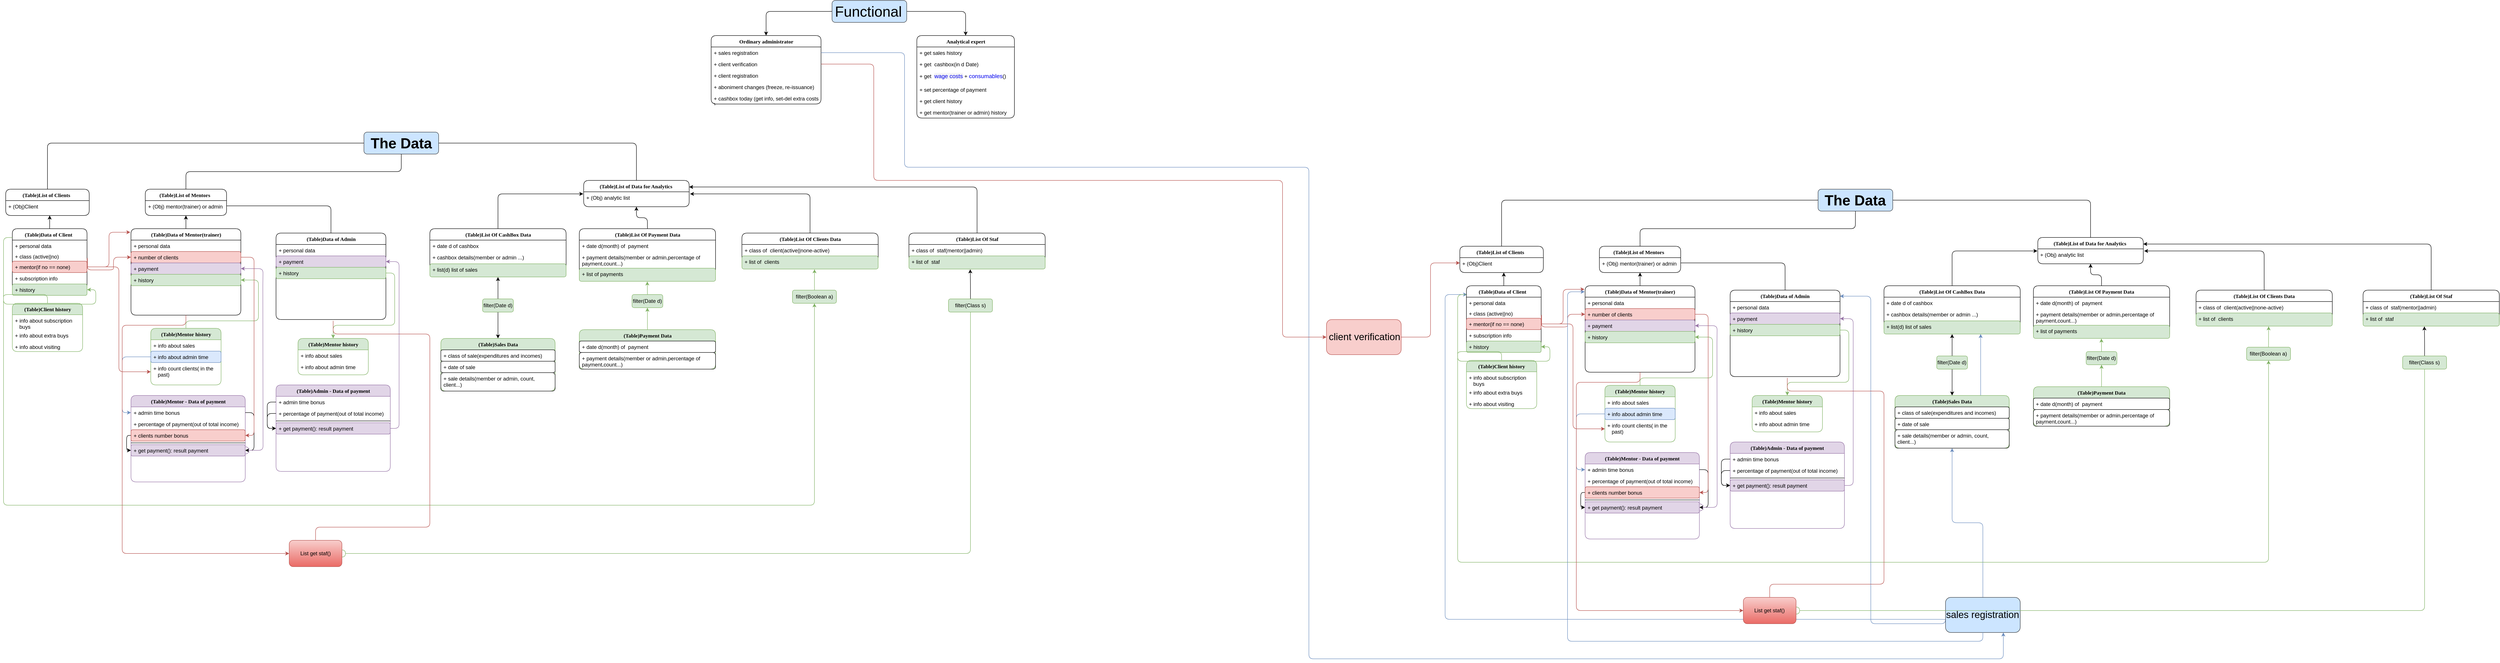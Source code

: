 <mxfile version="21.7.5" type="github">
  <diagram name="Page-1" id="9f46799a-70d6-7492-0946-bef42562c5a5">
    <mxGraphModel dx="2711" dy="1491" grid="1" gridSize="10" guides="1" tooltips="1" connect="1" arrows="1" fold="1" page="1" pageScale="1" pageWidth="1100" pageHeight="850" background="none" math="0" shadow="0">
      <root>
        <mxCell id="0" />
        <mxCell id="1" parent="0" />
        <mxCell id="78961159f06e98e8-17" value="Ordinary administrator" style="swimlane;html=1;fontStyle=1;align=center;verticalAlign=top;childLayout=stackLayout;horizontal=1;startSize=26;horizontalStack=0;resizeParent=1;resizeLast=0;collapsible=1;marginBottom=0;swimlaneFillColor=#ffffff;rounded=1;shadow=0;comic=0;labelBackgroundColor=none;strokeWidth=1;fillColor=none;fontFamily=Verdana;fontSize=12;" parent="1" vertex="1">
          <mxGeometry x="1890" y="180" width="250" height="156" as="geometry">
            <mxRectangle x="100" y="83" width="270" height="30" as="alternateBounds" />
          </mxGeometry>
        </mxCell>
        <mxCell id="78961159f06e98e8-21" value="+&amp;nbsp;sales registration" style="text;html=1;strokeColor=none;fillColor=none;align=left;verticalAlign=top;spacingLeft=4;spacingRight=4;whiteSpace=wrap;overflow=hidden;rotatable=0;points=[[0,0.5],[1,0.5]];portConstraint=eastwest;labelBackgroundColor=none;rounded=1;" parent="78961159f06e98e8-17" vertex="1">
          <mxGeometry y="26" width="250" height="26" as="geometry" />
        </mxCell>
        <mxCell id="78961159f06e98e8-23" value="+ сlient verification" style="text;html=1;strokeColor=none;fillColor=none;align=left;verticalAlign=top;spacingLeft=4;spacingRight=4;whiteSpace=wrap;overflow=hidden;rotatable=0;points=[[0,0.5],[1,0.5]];portConstraint=eastwest;labelBackgroundColor=none;rounded=1;" parent="78961159f06e98e8-17" vertex="1">
          <mxGeometry y="52" width="250" height="26" as="geometry" />
        </mxCell>
        <mxCell id="78961159f06e98e8-25" value="+ client registration" style="text;html=1;strokeColor=none;fillColor=none;align=left;verticalAlign=top;spacingLeft=4;spacingRight=4;whiteSpace=wrap;overflow=hidden;rotatable=0;points=[[0,0.5],[1,0.5]];portConstraint=eastwest;labelBackgroundColor=none;rounded=1;" parent="78961159f06e98e8-17" vertex="1">
          <mxGeometry y="78" width="250" height="26" as="geometry" />
        </mxCell>
        <mxCell id="78961159f06e98e8-26" value="+ aboniment changes (freeze, re-issuance)" style="text;html=1;strokeColor=none;fillColor=none;align=left;verticalAlign=top;spacingLeft=4;spacingRight=4;whiteSpace=wrap;overflow=hidden;rotatable=0;points=[[0,0.5],[1,0.5]];portConstraint=eastwest;labelBackgroundColor=none;rounded=1;" parent="78961159f06e98e8-17" vertex="1">
          <mxGeometry y="104" width="250" height="26" as="geometry" />
        </mxCell>
        <mxCell id="UsbxNbq3lsT-JYxwhpn--75" value="+ cashbox&amp;nbsp;today (get info, set-del extra costs )" style="text;html=1;strokeColor=none;fillColor=none;align=left;verticalAlign=top;spacingLeft=4;spacingRight=4;whiteSpace=wrap;overflow=hidden;rotatable=0;points=[[0,0.5],[1,0.5]];portConstraint=eastwest;labelBackgroundColor=none;rounded=1;" parent="78961159f06e98e8-17" vertex="1">
          <mxGeometry y="130" width="250" height="26" as="geometry" />
        </mxCell>
        <mxCell id="UsbxNbq3lsT-JYxwhpn--99" style="edgeStyle=orthogonalEdgeStyle;rounded=1;orthogonalLoop=1;jettySize=auto;html=1;exitX=0.5;exitY=0;exitDx=0;exitDy=0;" parent="1" source="78961159f06e98e8-30" edge="1">
          <mxGeometry relative="1" as="geometry">
            <mxPoint x="385" y="590" as="targetPoint" />
          </mxGeometry>
        </mxCell>
        <mxCell id="78961159f06e98e8-30" value="(Table)Data of Client&amp;nbsp;&amp;nbsp;" style="swimlane;html=1;fontStyle=1;align=center;verticalAlign=top;childLayout=stackLayout;horizontal=1;startSize=26;horizontalStack=0;resizeParent=1;resizeLast=0;collapsible=1;marginBottom=0;swimlaneFillColor=#ffffff;rounded=1;shadow=0;comic=0;labelBackgroundColor=none;strokeWidth=1;fillColor=none;fontFamily=Verdana;fontSize=12;" parent="1" vertex="1">
          <mxGeometry x="300" y="620" width="170" height="152" as="geometry">
            <mxRectangle x="320" y="370" width="190" height="30" as="alternateBounds" />
          </mxGeometry>
        </mxCell>
        <mxCell id="78961159f06e98e8-31" value="+ personal data" style="text;html=1;strokeColor=none;fillColor=none;align=left;verticalAlign=top;spacingLeft=4;spacingRight=4;whiteSpace=wrap;overflow=hidden;rotatable=0;points=[[0,0.5],[1,0.5]];portConstraint=eastwest;labelBackgroundColor=none;rounded=1;" parent="78961159f06e98e8-30" vertex="1">
          <mxGeometry y="26" width="170" height="24" as="geometry" />
        </mxCell>
        <mxCell id="UsbxNbq3lsT-JYxwhpn--148" value="+ class (active||no)" style="text;html=1;strokeColor=none;fillColor=none;align=left;verticalAlign=top;spacingLeft=4;spacingRight=4;whiteSpace=wrap;overflow=hidden;rotatable=0;points=[[0,0.5],[1,0.5]];portConstraint=eastwest;labelBackgroundColor=none;rounded=1;" parent="78961159f06e98e8-30" vertex="1">
          <mxGeometry y="50" width="170" height="24" as="geometry" />
        </mxCell>
        <mxCell id="78961159f06e98e8-32" value="+&amp;nbsp;mentor(if no == none)" style="text;html=1;strokeColor=#b85450;fillColor=#f8cecc;align=left;verticalAlign=top;spacingLeft=4;spacingRight=4;whiteSpace=wrap;overflow=hidden;rotatable=0;points=[[0,0.5],[1,0.5]];portConstraint=eastwest;labelBackgroundColor=none;rounded=1;" parent="78961159f06e98e8-30" vertex="1">
          <mxGeometry y="74" width="170" height="26" as="geometry" />
        </mxCell>
        <mxCell id="78961159f06e98e8-34" value="+ subscription info&amp;nbsp;&amp;nbsp;" style="text;html=1;strokeColor=none;fillColor=none;align=left;verticalAlign=top;spacingLeft=4;spacingRight=4;whiteSpace=wrap;overflow=hidden;rotatable=0;points=[[0,0.5],[1,0.5]];portConstraint=eastwest;labelBackgroundColor=none;rounded=1;" parent="78961159f06e98e8-30" vertex="1">
          <mxGeometry y="100" width="170" height="26" as="geometry" />
        </mxCell>
        <mxCell id="78961159f06e98e8-36" value="+ history" style="text;html=1;strokeColor=#82b366;fillColor=#d5e8d4;align=left;verticalAlign=top;spacingLeft=4;spacingRight=4;whiteSpace=wrap;overflow=hidden;rotatable=0;points=[[0,0.5],[1,0.5]];portConstraint=eastwest;labelBackgroundColor=none;rounded=1;" parent="78961159f06e98e8-30" vertex="1">
          <mxGeometry y="126" width="170" height="26" as="geometry" />
        </mxCell>
        <mxCell id="78961159f06e98e8-43" value="(Table)Data of Mentor(trainer)" style="swimlane;html=1;fontStyle=1;align=center;verticalAlign=top;childLayout=stackLayout;horizontal=1;startSize=26;horizontalStack=0;resizeParent=1;resizeLast=0;collapsible=1;marginBottom=0;swimlaneFillColor=#ffffff;rounded=1;shadow=0;comic=0;labelBackgroundColor=none;strokeWidth=1;fillColor=none;fontFamily=Verdana;fontSize=12;" parent="1" vertex="1">
          <mxGeometry x="570" y="620" width="250" height="197" as="geometry" />
        </mxCell>
        <mxCell id="78961159f06e98e8-44" value="+ personal data&amp;nbsp;&lt;br&gt;" style="text;html=1;strokeColor=none;fillColor=none;align=left;verticalAlign=top;spacingLeft=4;spacingRight=4;whiteSpace=wrap;overflow=hidden;rotatable=0;points=[[0,0.5],[1,0.5]];portConstraint=eastwest;labelBackgroundColor=none;rounded=1;" parent="78961159f06e98e8-43" vertex="1">
          <mxGeometry y="26" width="250" height="26" as="geometry" />
        </mxCell>
        <mxCell id="78961159f06e98e8-52" value="+ number of clients" style="text;html=1;strokeColor=#b85450;fillColor=#f8cecc;align=left;verticalAlign=top;spacingLeft=4;spacingRight=4;whiteSpace=wrap;overflow=hidden;rotatable=0;points=[[0,0.5],[1,0.5]];portConstraint=eastwest;labelBackgroundColor=none;rounded=1;" parent="78961159f06e98e8-43" vertex="1">
          <mxGeometry y="52" width="250" height="26" as="geometry" />
        </mxCell>
        <mxCell id="78961159f06e98e8-50" value="+ payment" style="text;html=1;strokeColor=#9673a6;fillColor=#e1d5e7;align=left;verticalAlign=top;spacingLeft=4;spacingRight=4;whiteSpace=wrap;overflow=hidden;rotatable=0;points=[[0,0.5],[1,0.5]];portConstraint=eastwest;labelBackgroundColor=none;rounded=1;" parent="78961159f06e98e8-43" vertex="1">
          <mxGeometry y="78" width="250" height="26" as="geometry" />
        </mxCell>
        <mxCell id="78961159f06e98e8-45" value="+ history" style="text;html=1;strokeColor=#82b366;fillColor=#d5e8d4;align=left;verticalAlign=top;spacingLeft=4;spacingRight=4;whiteSpace=wrap;overflow=hidden;rotatable=0;points=[[0,0.5],[1,0.5]];portConstraint=eastwest;labelBackgroundColor=none;rounded=1;" parent="78961159f06e98e8-43" vertex="1">
          <mxGeometry y="104" width="250" height="26" as="geometry" />
        </mxCell>
        <mxCell id="78961159f06e98e8-95" value="(Table)Client history" style="swimlane;html=1;fontStyle=1;align=center;verticalAlign=top;childLayout=stackLayout;horizontal=1;startSize=26;horizontalStack=0;resizeParent=1;resizeLast=0;collapsible=1;marginBottom=0;swimlaneFillColor=#ffffff;rounded=1;shadow=0;comic=0;labelBackgroundColor=none;strokeWidth=1;fillColor=#d5e8d4;fontFamily=Verdana;fontSize=12;strokeColor=#82b366;" parent="1" vertex="1">
          <mxGeometry x="300" y="790" width="160" height="110" as="geometry" />
        </mxCell>
        <mxCell id="78961159f06e98e8-97" value="+ info about subscription&amp;nbsp; &amp;nbsp; &amp;nbsp; &amp;nbsp; &amp;nbsp;buys" style="text;html=1;strokeColor=none;fillColor=none;align=left;verticalAlign=top;spacingLeft=4;spacingRight=4;whiteSpace=wrap;overflow=hidden;rotatable=0;points=[[0,0.5],[1,0.5]];portConstraint=eastwest;labelBackgroundColor=none;rounded=1;" parent="78961159f06e98e8-95" vertex="1">
          <mxGeometry y="26" width="160" height="34" as="geometry" />
        </mxCell>
        <mxCell id="78961159f06e98e8-98" value="+ info about extra buys" style="text;html=1;strokeColor=none;fillColor=none;align=left;verticalAlign=top;spacingLeft=4;spacingRight=4;whiteSpace=wrap;overflow=hidden;rotatable=0;points=[[0,0.5],[1,0.5]];portConstraint=eastwest;labelBackgroundColor=none;rounded=1;" parent="78961159f06e98e8-95" vertex="1">
          <mxGeometry y="60" width="160" height="26" as="geometry" />
        </mxCell>
        <mxCell id="78961159f06e98e8-102" value="+ info about&amp;nbsp;visiting" style="text;html=1;strokeColor=none;fillColor=none;align=left;verticalAlign=top;spacingLeft=4;spacingRight=4;whiteSpace=wrap;overflow=hidden;rotatable=0;points=[[0,0.5],[1,0.5]];portConstraint=eastwest;labelBackgroundColor=none;rounded=1;" parent="78961159f06e98e8-95" vertex="1">
          <mxGeometry y="86" width="160" height="24" as="geometry" />
        </mxCell>
        <mxCell id="fIv8NUmb_XvfnNp-n-QR-128" style="edgeStyle=orthogonalEdgeStyle;rounded=1;orthogonalLoop=1;jettySize=auto;html=1;exitX=1;exitY=0.5;exitDx=0;exitDy=0;entryX=-0.006;entryY=0.041;entryDx=0;entryDy=0;entryPerimeter=0;labelBackgroundColor=none;fontColor=default;fillColor=#f8cecc;strokeColor=#b85450;" parent="1" source="78961159f06e98e8-32" target="78961159f06e98e8-43" edge="1">
          <mxGeometry relative="1" as="geometry" />
        </mxCell>
        <mxCell id="fIv8NUmb_XvfnNp-n-QR-129" style="edgeStyle=orthogonalEdgeStyle;rounded=1;orthogonalLoop=1;jettySize=auto;html=1;exitX=1;exitY=0.5;exitDx=0;exitDy=0;entryX=0.5;entryY=0;entryDx=0;entryDy=0;endArrow=none;endFill=0;startArrow=classic;startFill=1;fillColor=#d5e8d4;strokeColor=#82b366;" parent="1" source="78961159f06e98e8-36" target="78961159f06e98e8-95" edge="1">
          <mxGeometry relative="1" as="geometry" />
        </mxCell>
        <mxCell id="UsbxNbq3lsT-JYxwhpn--1" value="(Table)Mentor history" style="swimlane;html=1;fontStyle=1;align=center;verticalAlign=top;childLayout=stackLayout;horizontal=1;startSize=26;horizontalStack=0;resizeParent=1;resizeLast=0;collapsible=1;marginBottom=0;swimlaneFillColor=#ffffff;rounded=1;shadow=0;comic=0;labelBackgroundColor=none;strokeWidth=1;fillColor=#d5e8d4;fontFamily=Verdana;fontSize=12;strokeColor=#82b366;" parent="1" vertex="1">
          <mxGeometry x="615" y="847" width="160" height="129" as="geometry" />
        </mxCell>
        <mxCell id="UsbxNbq3lsT-JYxwhpn--2" value="+ info about sales" style="text;html=1;strokeColor=none;fillColor=none;align=left;verticalAlign=top;spacingLeft=4;spacingRight=4;whiteSpace=wrap;overflow=hidden;rotatable=0;points=[[0,0.5],[1,0.5]];portConstraint=eastwest;labelBackgroundColor=none;rounded=1;" parent="UsbxNbq3lsT-JYxwhpn--1" vertex="1">
          <mxGeometry y="26" width="160" height="26" as="geometry" />
        </mxCell>
        <mxCell id="UsbxNbq3lsT-JYxwhpn--3" value="+ info about admin time" style="text;html=1;strokeColor=#6c8ebf;fillColor=#dae8fc;align=left;verticalAlign=top;spacingLeft=4;spacingRight=4;whiteSpace=wrap;overflow=hidden;rotatable=0;points=[[0,0.5],[1,0.5]];portConstraint=eastwest;labelBackgroundColor=none;rounded=1;" parent="UsbxNbq3lsT-JYxwhpn--1" vertex="1">
          <mxGeometry y="52" width="160" height="26" as="geometry" />
        </mxCell>
        <mxCell id="UsbxNbq3lsT-JYxwhpn--4" value="+ info count clients( in the&amp;nbsp; &amp;nbsp; &amp;nbsp; &amp;nbsp;past)" style="text;html=1;strokeColor=none;fillColor=none;align=left;verticalAlign=top;spacingLeft=4;spacingRight=4;whiteSpace=wrap;overflow=hidden;rotatable=0;points=[[0,0.5],[1,0.5]];portConstraint=eastwest;labelBackgroundColor=none;rounded=1;" parent="UsbxNbq3lsT-JYxwhpn--1" vertex="1">
          <mxGeometry y="78" width="160" height="42" as="geometry" />
        </mxCell>
        <mxCell id="UsbxNbq3lsT-JYxwhpn--5" style="edgeStyle=orthogonalEdgeStyle;rounded=1;orthogonalLoop=1;jettySize=auto;html=1;exitX=1;exitY=0.5;exitDx=0;exitDy=0;entryX=0.5;entryY=0;entryDx=0;entryDy=0;endArrow=none;endFill=0;startArrow=classic;startFill=1;fillColor=#d5e8d4;strokeColor=#82b366;" parent="1" source="78961159f06e98e8-45" target="UsbxNbq3lsT-JYxwhpn--1" edge="1">
          <mxGeometry relative="1" as="geometry">
            <Array as="points">
              <mxPoint x="860" y="737" />
              <mxPoint x="860" y="830" />
              <mxPoint x="695" y="830" />
            </Array>
          </mxGeometry>
        </mxCell>
        <mxCell id="UsbxNbq3lsT-JYxwhpn--10" style="edgeStyle=orthogonalEdgeStyle;rounded=1;orthogonalLoop=1;jettySize=auto;html=1;entryX=1.006;entryY=0.641;entryDx=0;entryDy=0;entryPerimeter=0;startArrow=none;startFill=0;endArrow=none;endFill=0;fillColor=#f8cecc;strokeColor=#b85450;" parent="1" target="78961159f06e98e8-32" edge="1">
          <mxGeometry relative="1" as="geometry">
            <mxPoint x="530" y="707" as="sourcePoint" />
            <Array as="points">
              <mxPoint x="470" y="714" />
              <mxPoint x="470" y="687" />
            </Array>
          </mxGeometry>
        </mxCell>
        <mxCell id="UsbxNbq3lsT-JYxwhpn--9" style="edgeStyle=orthogonalEdgeStyle;rounded=1;orthogonalLoop=1;jettySize=auto;html=1;exitX=0;exitY=0.5;exitDx=0;exitDy=0;endArrow=none;endFill=0;startArrow=classic;startFill=1;fillColor=#f8cecc;strokeColor=#b85450;" parent="1" source="78961159f06e98e8-52" edge="1">
          <mxGeometry relative="1" as="geometry">
            <mxPoint x="530" y="707" as="targetPoint" />
          </mxGeometry>
        </mxCell>
        <mxCell id="UsbxNbq3lsT-JYxwhpn--170" style="edgeStyle=orthogonalEdgeStyle;rounded=1;orthogonalLoop=1;jettySize=auto;html=1;exitX=0;exitY=0.5;exitDx=0;exitDy=0;entryX=0.5;entryY=0;entryDx=0;entryDy=0;startArrow=none;startFill=0;endArrow=none;endFill=0;" parent="1" source="UsbxNbq3lsT-JYxwhpn--15" target="UsbxNbq3lsT-JYxwhpn--61" edge="1">
          <mxGeometry relative="1" as="geometry" />
        </mxCell>
        <mxCell id="UsbxNbq3lsT-JYxwhpn--171" style="edgeStyle=orthogonalEdgeStyle;rounded=1;orthogonalLoop=1;jettySize=auto;html=1;exitX=1;exitY=0.5;exitDx=0;exitDy=0;entryX=0.5;entryY=0;entryDx=0;entryDy=0;endArrow=none;endFill=0;" parent="1" source="UsbxNbq3lsT-JYxwhpn--15" target="UsbxNbq3lsT-JYxwhpn--102" edge="1">
          <mxGeometry relative="1" as="geometry" />
        </mxCell>
        <mxCell id="UsbxNbq3lsT-JYxwhpn--15" value="&lt;font style=&quot;font-size: 33px;&quot;&gt;&lt;b&gt;The Data&lt;/b&gt;&lt;/font&gt;" style="text;html=1;fillColor=#CCE5FF;align=center;verticalAlign=middle;whiteSpace=wrap;rounded=1;strokeColor=#36393d;" parent="1" vertex="1">
          <mxGeometry x="1100" y="400" width="170" height="50" as="geometry" />
        </mxCell>
        <mxCell id="UsbxNbq3lsT-JYxwhpn--16" value="Analytical expert" style="swimlane;html=1;fontStyle=1;align=center;verticalAlign=top;childLayout=stackLayout;horizontal=1;startSize=26;horizontalStack=0;resizeParent=1;resizeLast=0;collapsible=1;marginBottom=0;swimlaneFillColor=#ffffff;rounded=1;shadow=0;comic=0;labelBackgroundColor=none;strokeWidth=1;fillColor=none;fontFamily=Verdana;fontSize=12;" parent="1" vertex="1">
          <mxGeometry x="2358" y="180" width="222" height="188" as="geometry">
            <mxRectangle x="100" y="83" width="270" height="30" as="alternateBounds" />
          </mxGeometry>
        </mxCell>
        <mxCell id="UsbxNbq3lsT-JYxwhpn--17" value="+ get sales history" style="text;html=1;strokeColor=none;fillColor=none;align=left;verticalAlign=top;spacingLeft=4;spacingRight=4;whiteSpace=wrap;overflow=hidden;rotatable=0;points=[[0,0.5],[1,0.5]];portConstraint=eastwest;labelBackgroundColor=none;rounded=1;" parent="UsbxNbq3lsT-JYxwhpn--16" vertex="1">
          <mxGeometry y="26" width="222" height="26" as="geometry" />
        </mxCell>
        <mxCell id="UsbxNbq3lsT-JYxwhpn--18" value="+ get&amp;nbsp; cashbox(in d Date)" style="text;html=1;strokeColor=none;fillColor=none;align=left;verticalAlign=top;spacingLeft=4;spacingRight=4;whiteSpace=wrap;overflow=hidden;rotatable=0;points=[[0,0.5],[1,0.5]];portConstraint=eastwest;labelBackgroundColor=none;rounded=1;" parent="UsbxNbq3lsT-JYxwhpn--16" vertex="1">
          <mxGeometry y="52" width="222" height="26" as="geometry" />
        </mxCell>
        <mxCell id="UsbxNbq3lsT-JYxwhpn--20" value="+ get&amp;nbsp;&amp;nbsp;&lt;a style=&quot;outline: 0px; text-decoration-line: none; font-family: Montserrat, Tahoma, Meiryo, sans-serif; font-size: 13px; background-color: rgb(245, 245, 245);&quot; rel=&quot;nofollow&quot; href=&quot;https://context.reverso.net/%D0%BF%D0%B5%D1%80%D0%B5%D0%B2%D0%BE%D0%B4/%D0%B0%D0%BD%D0%B3%D0%BB%D0%B8%D0%B9%D1%81%D0%BA%D0%B8%D0%B9-%D1%80%D1%83%D1%81%D1%81%D0%BA%D0%B8%D0%B9/wage+costs&quot; class=&quot;link_highlighted&quot;&gt;wage costs&lt;/a&gt;&amp;nbsp;+&amp;nbsp;&lt;a style=&quot;outline: 0px; text-decoration-line: none; font-family: Montserrat, Tahoma, Meiryo, sans-serif; font-size: 13px; background-color: rgb(255, 255, 255);&quot; rel=&quot;nofollow&quot; href=&quot;https://context.reverso.net/%D0%BF%D0%B5%D1%80%D0%B5%D0%B2%D0%BE%D0%B4/%D0%B0%D0%BD%D0%B3%D0%BB%D0%B8%D0%B9%D1%81%D0%BA%D0%B8%D0%B9-%D1%80%D1%83%D1%81%D1%81%D0%BA%D0%B8%D0%B9/consumables&quot; class=&quot;link_highlighted&quot;&gt;consumables&lt;/a&gt;()" style="text;html=1;strokeColor=none;fillColor=none;align=left;verticalAlign=top;spacingLeft=4;spacingRight=4;whiteSpace=wrap;overflow=hidden;rotatable=0;points=[[0,0.5],[1,0.5]];portConstraint=eastwest;labelBackgroundColor=none;rounded=1;" parent="UsbxNbq3lsT-JYxwhpn--16" vertex="1">
          <mxGeometry y="78" width="222" height="32" as="geometry" />
        </mxCell>
        <mxCell id="UsbxNbq3lsT-JYxwhpn--21" value="+ set percentage of payment" style="text;html=1;strokeColor=none;fillColor=none;align=left;verticalAlign=top;spacingLeft=4;spacingRight=4;whiteSpace=wrap;overflow=hidden;rotatable=0;points=[[0,0.5],[1,0.5]];portConstraint=eastwest;labelBackgroundColor=none;rounded=1;" parent="UsbxNbq3lsT-JYxwhpn--16" vertex="1">
          <mxGeometry y="110" width="222" height="26" as="geometry" />
        </mxCell>
        <mxCell id="UsbxNbq3lsT-JYxwhpn--77" value="+ get client history" style="text;html=1;strokeColor=none;fillColor=none;align=left;verticalAlign=top;spacingLeft=4;spacingRight=4;whiteSpace=wrap;overflow=hidden;rotatable=0;points=[[0,0.5],[1,0.5]];portConstraint=eastwest;labelBackgroundColor=none;rounded=1;" parent="UsbxNbq3lsT-JYxwhpn--16" vertex="1">
          <mxGeometry y="136" width="222" height="26" as="geometry" />
        </mxCell>
        <mxCell id="UsbxNbq3lsT-JYxwhpn--78" value="+ get mentor(trainer or admin) history" style="text;html=1;strokeColor=none;fillColor=none;align=left;verticalAlign=top;spacingLeft=4;spacingRight=4;whiteSpace=wrap;overflow=hidden;rotatable=0;points=[[0,0.5],[1,0.5]];portConstraint=eastwest;labelBackgroundColor=none;rounded=1;" parent="UsbxNbq3lsT-JYxwhpn--16" vertex="1">
          <mxGeometry y="162" width="222" height="26" as="geometry" />
        </mxCell>
        <mxCell id="UsbxNbq3lsT-JYxwhpn--28" style="edgeStyle=orthogonalEdgeStyle;rounded=1;orthogonalLoop=1;jettySize=auto;html=1;exitX=1;exitY=0.5;exitDx=0;exitDy=0;entryX=0.5;entryY=0;entryDx=0;entryDy=0;" parent="1" source="UsbxNbq3lsT-JYxwhpn--25" target="UsbxNbq3lsT-JYxwhpn--16" edge="1">
          <mxGeometry relative="1" as="geometry" />
        </mxCell>
        <mxCell id="UsbxNbq3lsT-JYxwhpn--29" style="edgeStyle=orthogonalEdgeStyle;rounded=1;orthogonalLoop=1;jettySize=auto;html=1;exitX=0;exitY=0.5;exitDx=0;exitDy=0;" parent="1" source="UsbxNbq3lsT-JYxwhpn--25" target="78961159f06e98e8-17" edge="1">
          <mxGeometry relative="1" as="geometry" />
        </mxCell>
        <mxCell id="UsbxNbq3lsT-JYxwhpn--25" value="&lt;div style=&quot;font-size: 33px;&quot;&gt;&lt;font style=&quot;font-size: 33px;&quot;&gt;Functional&amp;nbsp;&lt;/font&gt;&lt;/div&gt;" style="text;html=1;fillColor=#CCE5FF;align=right;verticalAlign=middle;whiteSpace=wrap;rounded=1;strokeColor=#36393d;" parent="1" vertex="1">
          <mxGeometry x="2165" y="100" width="170" height="50" as="geometry" />
        </mxCell>
        <mxCell id="UsbxNbq3lsT-JYxwhpn--30" value="(Table)Mentor - Data of&amp;nbsp;payment" style="swimlane;html=1;fontStyle=1;align=center;verticalAlign=top;childLayout=stackLayout;horizontal=1;startSize=26;horizontalStack=0;resizeParent=1;resizeLast=0;collapsible=1;marginBottom=0;swimlaneFillColor=#ffffff;rounded=1;shadow=0;comic=0;labelBackgroundColor=none;strokeWidth=1;fontFamily=Verdana;fontSize=12;fillColor=#e1d5e7;strokeColor=#9673a6;" parent="1" vertex="1">
          <mxGeometry x="570" y="1000" width="260" height="197" as="geometry" />
        </mxCell>
        <mxCell id="2FqllGgzLhjcSwWF3z2h-2" style="edgeStyle=orthogonalEdgeStyle;rounded=1;orthogonalLoop=1;jettySize=auto;html=1;exitX=1;exitY=0.5;exitDx=0;exitDy=0;entryX=1;entryY=0.5;entryDx=0;entryDy=0;" parent="UsbxNbq3lsT-JYxwhpn--30" source="UsbxNbq3lsT-JYxwhpn--31" target="UsbxNbq3lsT-JYxwhpn--52" edge="1">
          <mxGeometry relative="1" as="geometry" />
        </mxCell>
        <mxCell id="UsbxNbq3lsT-JYxwhpn--31" value="+ admin time bonus" style="text;html=1;strokeColor=none;fillColor=none;align=left;verticalAlign=top;spacingLeft=4;spacingRight=4;whiteSpace=wrap;overflow=hidden;rotatable=0;points=[[0,0.5],[1,0.5]];portConstraint=eastwest;labelBackgroundColor=none;rounded=1;" parent="UsbxNbq3lsT-JYxwhpn--30" vertex="1">
          <mxGeometry y="26" width="260" height="26" as="geometry" />
        </mxCell>
        <mxCell id="UsbxNbq3lsT-JYxwhpn--33" value="+ percentage of payment(out of total income)" style="text;html=1;strokeColor=none;fillColor=none;align=left;verticalAlign=top;spacingLeft=4;spacingRight=4;whiteSpace=wrap;overflow=hidden;rotatable=0;points=[[0,0.5],[1,0.5]];portConstraint=eastwest;labelBackgroundColor=none;rounded=1;" parent="UsbxNbq3lsT-JYxwhpn--30" vertex="1">
          <mxGeometry y="52" width="260" height="26" as="geometry" />
        </mxCell>
        <mxCell id="2FqllGgzLhjcSwWF3z2h-5" style="edgeStyle=orthogonalEdgeStyle;rounded=1;orthogonalLoop=1;jettySize=auto;html=1;exitX=0;exitY=0.5;exitDx=0;exitDy=0;entryX=0;entryY=0.5;entryDx=0;entryDy=0;" parent="UsbxNbq3lsT-JYxwhpn--30" source="UsbxNbq3lsT-JYxwhpn--32" target="UsbxNbq3lsT-JYxwhpn--52" edge="1">
          <mxGeometry relative="1" as="geometry">
            <Array as="points">
              <mxPoint x="-10" y="91" />
              <mxPoint x="-10" y="125" />
            </Array>
          </mxGeometry>
        </mxCell>
        <mxCell id="UsbxNbq3lsT-JYxwhpn--32" value="+ clients number bonus" style="text;html=1;strokeColor=#b85450;fillColor=#f8cecc;align=left;verticalAlign=top;spacingLeft=4;spacingRight=4;whiteSpace=wrap;overflow=hidden;rotatable=0;points=[[0,0.5],[1,0.5]];portConstraint=eastwest;labelBackgroundColor=none;rounded=1;" parent="UsbxNbq3lsT-JYxwhpn--30" vertex="1">
          <mxGeometry y="78" width="260" height="26" as="geometry" />
        </mxCell>
        <mxCell id="UsbxNbq3lsT-JYxwhpn--49" value="" style="line;html=1;strokeWidth=1;fillColor=none;align=left;verticalAlign=middle;spacingTop=-1;spacingLeft=3;spacingRight=3;rotatable=0;labelPosition=right;points=[];portConstraint=eastwest;rounded=1;" parent="UsbxNbq3lsT-JYxwhpn--30" vertex="1">
          <mxGeometry y="104" width="260" height="8" as="geometry" />
        </mxCell>
        <mxCell id="UsbxNbq3lsT-JYxwhpn--52" value="+ get payment(): result payment" style="text;html=1;strokeColor=#9673a6;fillColor=#e1d5e7;align=left;verticalAlign=top;spacingLeft=4;spacingRight=4;whiteSpace=wrap;overflow=hidden;rotatable=0;points=[[0,0.5],[1,0.5]];portConstraint=eastwest;labelBackgroundColor=none;rounded=1;" parent="UsbxNbq3lsT-JYxwhpn--30" vertex="1">
          <mxGeometry y="112" width="260" height="26" as="geometry" />
        </mxCell>
        <mxCell id="UsbxNbq3lsT-JYxwhpn--39" style="edgeStyle=orthogonalEdgeStyle;rounded=1;orthogonalLoop=1;jettySize=auto;html=1;entryX=1;entryY=0.5;entryDx=0;entryDy=0;endArrow=halfCircle;endFill=0;fillColor=#e1d5e7;strokeColor=#9673a6;" parent="1" target="UsbxNbq3lsT-JYxwhpn--52" edge="1">
          <mxGeometry relative="1" as="geometry">
            <mxPoint x="870" y="750" as="sourcePoint" />
          </mxGeometry>
        </mxCell>
        <mxCell id="UsbxNbq3lsT-JYxwhpn--38" style="edgeStyle=orthogonalEdgeStyle;rounded=1;orthogonalLoop=1;jettySize=auto;html=1;exitX=1;exitY=0.5;exitDx=0;exitDy=0;endArrow=none;endFill=0;startArrow=classic;startFill=1;fillColor=#e1d5e7;strokeColor=#9673a6;" parent="1" source="78961159f06e98e8-50" edge="1">
          <mxGeometry relative="1" as="geometry">
            <mxPoint x="870" y="750" as="targetPoint" />
          </mxGeometry>
        </mxCell>
        <mxCell id="UsbxNbq3lsT-JYxwhpn--61" value="(Table)List of Clients&amp;nbsp;&amp;nbsp;" style="swimlane;html=1;fontStyle=1;align=center;verticalAlign=top;childLayout=stackLayout;horizontal=1;startSize=26;horizontalStack=0;resizeParent=1;resizeLast=0;collapsible=1;marginBottom=0;swimlaneFillColor=#ffffff;rounded=1;shadow=0;comic=0;labelBackgroundColor=none;strokeWidth=1;fillColor=none;fontFamily=Verdana;fontSize=12;" parent="1" vertex="1">
          <mxGeometry x="285" y="530" width="190" height="60" as="geometry">
            <mxRectangle x="320" y="370" width="190" height="30" as="alternateBounds" />
          </mxGeometry>
        </mxCell>
        <mxCell id="UsbxNbq3lsT-JYxwhpn--62" value="+ (Obj)Client" style="text;html=1;strokeColor=none;fillColor=none;align=left;verticalAlign=top;spacingLeft=4;spacingRight=4;whiteSpace=wrap;overflow=hidden;rotatable=0;points=[[0,0.5],[1,0.5]];portConstraint=eastwest;labelBackgroundColor=none;rounded=1;" parent="UsbxNbq3lsT-JYxwhpn--61" vertex="1">
          <mxGeometry y="26" width="190" height="24" as="geometry" />
        </mxCell>
        <mxCell id="UsbxNbq3lsT-JYxwhpn--70" style="edgeStyle=orthogonalEdgeStyle;rounded=1;orthogonalLoop=1;jettySize=auto;html=1;exitX=0.5;exitY=1;exitDx=0;exitDy=0;endArrow=none;endFill=0;startArrow=classic;startFill=1;" parent="1" source="UsbxNbq3lsT-JYxwhpn--68" target="78961159f06e98e8-43" edge="1">
          <mxGeometry relative="1" as="geometry" />
        </mxCell>
        <mxCell id="UsbxNbq3lsT-JYxwhpn--169" style="edgeStyle=orthogonalEdgeStyle;rounded=1;orthogonalLoop=1;jettySize=auto;html=1;exitX=0.5;exitY=0;exitDx=0;exitDy=0;entryX=0.5;entryY=1;entryDx=0;entryDy=0;endArrow=none;endFill=0;" parent="1" source="UsbxNbq3lsT-JYxwhpn--68" target="UsbxNbq3lsT-JYxwhpn--15" edge="1">
          <mxGeometry relative="1" as="geometry" />
        </mxCell>
        <mxCell id="UsbxNbq3lsT-JYxwhpn--68" value="(Table)List of Mentors&amp;nbsp;&amp;nbsp;" style="swimlane;html=1;fontStyle=1;align=center;verticalAlign=top;childLayout=stackLayout;horizontal=1;startSize=26;horizontalStack=0;resizeParent=1;resizeLast=0;collapsible=1;marginBottom=0;swimlaneFillColor=#ffffff;rounded=1;shadow=0;comic=0;labelBackgroundColor=none;strokeWidth=1;fillColor=none;fontFamily=Verdana;fontSize=12;" parent="1" vertex="1">
          <mxGeometry x="602.5" y="530" width="185" height="60" as="geometry">
            <mxRectangle x="320" y="370" width="190" height="30" as="alternateBounds" />
          </mxGeometry>
        </mxCell>
        <mxCell id="UsbxNbq3lsT-JYxwhpn--69" value="+ (Obj) mentor(trainer) or admin" style="text;html=1;strokeColor=none;fillColor=none;align=left;verticalAlign=top;spacingLeft=4;spacingRight=4;whiteSpace=wrap;overflow=hidden;rotatable=0;points=[[0,0.5],[1,0.5]];portConstraint=eastwest;labelBackgroundColor=none;rounded=1;" parent="UsbxNbq3lsT-JYxwhpn--68" vertex="1">
          <mxGeometry y="26" width="185" height="24" as="geometry" />
        </mxCell>
        <mxCell id="UsbxNbq3lsT-JYxwhpn--79" value="(Table)Data of Admin" style="swimlane;html=1;fontStyle=1;align=center;verticalAlign=top;childLayout=stackLayout;horizontal=1;startSize=26;horizontalStack=0;resizeParent=1;resizeLast=0;collapsible=1;marginBottom=0;swimlaneFillColor=#ffffff;rounded=1;shadow=0;comic=0;labelBackgroundColor=none;strokeWidth=1;fillColor=none;fontFamily=Verdana;fontSize=12;" parent="1" vertex="1">
          <mxGeometry x="900" y="630" width="250" height="197" as="geometry" />
        </mxCell>
        <mxCell id="UsbxNbq3lsT-JYxwhpn--80" value="+ personal data&amp;nbsp;&lt;br&gt;" style="text;html=1;strokeColor=none;fillColor=none;align=left;verticalAlign=top;spacingLeft=4;spacingRight=4;whiteSpace=wrap;overflow=hidden;rotatable=0;points=[[0,0.5],[1,0.5]];portConstraint=eastwest;labelBackgroundColor=none;rounded=1;" parent="UsbxNbq3lsT-JYxwhpn--79" vertex="1">
          <mxGeometry y="26" width="250" height="26" as="geometry" />
        </mxCell>
        <mxCell id="UsbxNbq3lsT-JYxwhpn--82" value="+ payment" style="text;html=1;strokeColor=#9673a6;fillColor=#e1d5e7;align=left;verticalAlign=top;spacingLeft=4;spacingRight=4;whiteSpace=wrap;overflow=hidden;rotatable=0;points=[[0,0.5],[1,0.5]];portConstraint=eastwest;labelBackgroundColor=none;rounded=1;" parent="UsbxNbq3lsT-JYxwhpn--79" vertex="1">
          <mxGeometry y="52" width="250" height="26" as="geometry" />
        </mxCell>
        <mxCell id="UsbxNbq3lsT-JYxwhpn--83" value="+ history" style="text;html=1;strokeColor=#82b366;fillColor=#d5e8d4;align=left;verticalAlign=top;spacingLeft=4;spacingRight=4;whiteSpace=wrap;overflow=hidden;rotatable=0;points=[[0,0.5],[1,0.5]];portConstraint=eastwest;labelBackgroundColor=none;rounded=1;" parent="UsbxNbq3lsT-JYxwhpn--79" vertex="1">
          <mxGeometry y="78" width="250" height="26" as="geometry" />
        </mxCell>
        <mxCell id="UsbxNbq3lsT-JYxwhpn--84" value="(Table)Admin - Data of&amp;nbsp;payment" style="swimlane;html=1;fontStyle=1;align=center;verticalAlign=top;childLayout=stackLayout;horizontal=1;startSize=26;horizontalStack=0;resizeParent=1;resizeLast=0;collapsible=1;marginBottom=0;swimlaneFillColor=#ffffff;rounded=1;shadow=0;comic=0;labelBackgroundColor=none;strokeWidth=1;fontFamily=Verdana;fontSize=12;fillColor=#e1d5e7;strokeColor=#9673a6;" parent="1" vertex="1">
          <mxGeometry x="900" y="976" width="260" height="197" as="geometry" />
        </mxCell>
        <mxCell id="UsbxNbq3lsT-JYxwhpn--91" style="edgeStyle=orthogonalEdgeStyle;rounded=1;orthogonalLoop=1;jettySize=auto;html=1;exitX=0;exitY=0.5;exitDx=0;exitDy=0;entryX=0;entryY=0.5;entryDx=0;entryDy=0;" parent="UsbxNbq3lsT-JYxwhpn--84" source="UsbxNbq3lsT-JYxwhpn--85" target="UsbxNbq3lsT-JYxwhpn--89" edge="1">
          <mxGeometry relative="1" as="geometry" />
        </mxCell>
        <mxCell id="UsbxNbq3lsT-JYxwhpn--85" value="+ admin time bonus" style="text;html=1;strokeColor=none;fillColor=none;align=left;verticalAlign=top;spacingLeft=4;spacingRight=4;whiteSpace=wrap;overflow=hidden;rotatable=0;points=[[0,0.5],[1,0.5]];portConstraint=eastwest;labelBackgroundColor=none;rounded=1;" parent="UsbxNbq3lsT-JYxwhpn--84" vertex="1">
          <mxGeometry y="26" width="260" height="26" as="geometry" />
        </mxCell>
        <mxCell id="UsbxNbq3lsT-JYxwhpn--92" style="edgeStyle=orthogonalEdgeStyle;rounded=1;orthogonalLoop=1;jettySize=auto;html=1;exitX=0;exitY=0.5;exitDx=0;exitDy=0;entryX=0;entryY=0.5;entryDx=0;entryDy=0;" parent="UsbxNbq3lsT-JYxwhpn--84" source="UsbxNbq3lsT-JYxwhpn--86" target="UsbxNbq3lsT-JYxwhpn--89" edge="1">
          <mxGeometry relative="1" as="geometry">
            <Array as="points">
              <mxPoint x="-20" y="65" />
              <mxPoint x="-20" y="99" />
            </Array>
          </mxGeometry>
        </mxCell>
        <mxCell id="UsbxNbq3lsT-JYxwhpn--86" value="+ percentage of payment(out of total income)" style="text;html=1;strokeColor=none;fillColor=none;align=left;verticalAlign=top;spacingLeft=4;spacingRight=4;whiteSpace=wrap;overflow=hidden;rotatable=0;points=[[0,0.5],[1,0.5]];portConstraint=eastwest;labelBackgroundColor=none;rounded=1;" parent="UsbxNbq3lsT-JYxwhpn--84" vertex="1">
          <mxGeometry y="52" width="260" height="26" as="geometry" />
        </mxCell>
        <mxCell id="UsbxNbq3lsT-JYxwhpn--88" value="" style="line;html=1;strokeWidth=1;fillColor=none;align=left;verticalAlign=middle;spacingTop=-1;spacingLeft=3;spacingRight=3;rotatable=0;labelPosition=right;points=[];portConstraint=eastwest;rounded=1;" parent="UsbxNbq3lsT-JYxwhpn--84" vertex="1">
          <mxGeometry y="78" width="260" height="8" as="geometry" />
        </mxCell>
        <mxCell id="UsbxNbq3lsT-JYxwhpn--89" value="+ get payment(): result payment" style="text;html=1;strokeColor=#9673a6;fillColor=#e1d5e7;align=left;verticalAlign=top;spacingLeft=4;spacingRight=4;whiteSpace=wrap;overflow=hidden;rotatable=0;points=[[0,0.5],[1,0.5]];portConstraint=eastwest;labelBackgroundColor=none;rounded=1;" parent="UsbxNbq3lsT-JYxwhpn--84" vertex="1">
          <mxGeometry y="86" width="260" height="26" as="geometry" />
        </mxCell>
        <mxCell id="UsbxNbq3lsT-JYxwhpn--90" style="edgeStyle=orthogonalEdgeStyle;rounded=1;orthogonalLoop=1;jettySize=auto;html=1;exitX=1;exitY=0.5;exitDx=0;exitDy=0;entryX=1;entryY=0.5;entryDx=0;entryDy=0;endArrow=none;endFill=0;startArrow=classic;startFill=1;fillColor=#e1d5e7;strokeColor=#9673a6;" parent="1" source="UsbxNbq3lsT-JYxwhpn--82" target="UsbxNbq3lsT-JYxwhpn--89" edge="1">
          <mxGeometry relative="1" as="geometry" />
        </mxCell>
        <mxCell id="UsbxNbq3lsT-JYxwhpn--93" style="edgeStyle=orthogonalEdgeStyle;rounded=1;orthogonalLoop=1;jettySize=auto;html=1;exitX=1;exitY=0.5;exitDx=0;exitDy=0;entryX=0.5;entryY=0;entryDx=0;entryDy=0;endArrow=none;endFill=0;" parent="1" source="UsbxNbq3lsT-JYxwhpn--69" target="UsbxNbq3lsT-JYxwhpn--79" edge="1">
          <mxGeometry relative="1" as="geometry" />
        </mxCell>
        <mxCell id="UsbxNbq3lsT-JYxwhpn--94" style="edgeStyle=orthogonalEdgeStyle;rounded=1;orthogonalLoop=1;jettySize=auto;html=1;exitX=0;exitY=0.5;exitDx=0;exitDy=0;entryX=0;entryY=0.5;entryDx=0;entryDy=0;fillColor=#dae8fc;strokeColor=#6c8ebf;" parent="1" source="UsbxNbq3lsT-JYxwhpn--3" target="UsbxNbq3lsT-JYxwhpn--31" edge="1">
          <mxGeometry relative="1" as="geometry">
            <Array as="points">
              <mxPoint x="550" y="912" />
              <mxPoint x="550" y="1039" />
            </Array>
          </mxGeometry>
        </mxCell>
        <mxCell id="UsbxNbq3lsT-JYxwhpn--96" style="edgeStyle=orthogonalEdgeStyle;rounded=1;orthogonalLoop=1;jettySize=auto;html=1;exitX=1;exitY=0.5;exitDx=0;exitDy=0;entryX=1;entryY=0.5;entryDx=0;entryDy=0;fillColor=#f8cecc;strokeColor=#b85450;" parent="1" source="78961159f06e98e8-52" target="UsbxNbq3lsT-JYxwhpn--32" edge="1">
          <mxGeometry relative="1" as="geometry" />
        </mxCell>
        <mxCell id="UsbxNbq3lsT-JYxwhpn--97" style="edgeStyle=orthogonalEdgeStyle;rounded=1;orthogonalLoop=1;jettySize=auto;html=1;exitX=1;exitY=0.5;exitDx=0;exitDy=0;entryX=0;entryY=0.5;entryDx=0;entryDy=0;fillColor=#f8cecc;strokeColor=#b85450;" parent="1" source="78961159f06e98e8-32" target="UsbxNbq3lsT-JYxwhpn--4" edge="1">
          <mxGeometry relative="1" as="geometry" />
        </mxCell>
        <mxCell id="UsbxNbq3lsT-JYxwhpn--102" value="(Table)List of Data for Analytics&amp;nbsp;" style="swimlane;html=1;fontStyle=1;align=center;verticalAlign=top;childLayout=stackLayout;horizontal=1;startSize=26;horizontalStack=0;resizeParent=1;resizeLast=0;collapsible=1;marginBottom=0;swimlaneFillColor=#ffffff;rounded=1;shadow=0;comic=0;labelBackgroundColor=none;strokeWidth=1;fillColor=none;fontFamily=Verdana;fontSize=12;" parent="1" vertex="1">
          <mxGeometry x="1600" y="510" width="240" height="60" as="geometry">
            <mxRectangle x="320" y="370" width="190" height="30" as="alternateBounds" />
          </mxGeometry>
        </mxCell>
        <mxCell id="UsbxNbq3lsT-JYxwhpn--103" value="+ (Obj) analytic list" style="text;html=1;strokeColor=none;fillColor=none;align=left;verticalAlign=top;spacingLeft=4;spacingRight=4;whiteSpace=wrap;overflow=hidden;rotatable=0;points=[[0,0.5],[1,0.5]];portConstraint=eastwest;labelBackgroundColor=none;rounded=1;" parent="UsbxNbq3lsT-JYxwhpn--102" vertex="1">
          <mxGeometry y="26" width="240" height="24" as="geometry" />
        </mxCell>
        <mxCell id="UsbxNbq3lsT-JYxwhpn--104" value="(Table)Mentor history" style="swimlane;html=1;fontStyle=1;align=center;verticalAlign=top;childLayout=stackLayout;horizontal=1;startSize=26;horizontalStack=0;resizeParent=1;resizeLast=0;collapsible=1;marginBottom=0;swimlaneFillColor=#ffffff;rounded=1;shadow=0;comic=0;labelBackgroundColor=none;strokeWidth=1;fillColor=#d5e8d4;fontFamily=Verdana;fontSize=12;strokeColor=#82b366;" parent="1" vertex="1">
          <mxGeometry x="950" y="870" width="160" height="83" as="geometry" />
        </mxCell>
        <mxCell id="UsbxNbq3lsT-JYxwhpn--105" value="+ info about sales" style="text;html=1;strokeColor=none;fillColor=none;align=left;verticalAlign=top;spacingLeft=4;spacingRight=4;whiteSpace=wrap;overflow=hidden;rotatable=0;points=[[0,0.5],[1,0.5]];portConstraint=eastwest;labelBackgroundColor=none;rounded=1;" parent="UsbxNbq3lsT-JYxwhpn--104" vertex="1">
          <mxGeometry y="26" width="160" height="26" as="geometry" />
        </mxCell>
        <mxCell id="UsbxNbq3lsT-JYxwhpn--106" value="+ info about admin time" style="text;html=1;align=left;verticalAlign=top;spacingLeft=4;spacingRight=4;whiteSpace=wrap;overflow=hidden;rotatable=0;points=[[0,0.5],[1,0.5]];portConstraint=eastwest;labelBackgroundColor=none;rounded=1;" parent="UsbxNbq3lsT-JYxwhpn--104" vertex="1">
          <mxGeometry y="52" width="160" height="26" as="geometry" />
        </mxCell>
        <mxCell id="UsbxNbq3lsT-JYxwhpn--108" style="edgeStyle=orthogonalEdgeStyle;rounded=1;orthogonalLoop=1;jettySize=auto;html=1;exitX=1;exitY=0.5;exitDx=0;exitDy=0;fillColor=#d5e8d4;strokeColor=#82b366;" parent="1" source="UsbxNbq3lsT-JYxwhpn--83" target="UsbxNbq3lsT-JYxwhpn--104" edge="1">
          <mxGeometry relative="1" as="geometry">
            <Array as="points">
              <mxPoint x="1170" y="721" />
              <mxPoint x="1170" y="840" />
              <mxPoint x="1030" y="840" />
            </Array>
          </mxGeometry>
        </mxCell>
        <mxCell id="UsbxNbq3lsT-JYxwhpn--109" value="(Table)Sales Data" style="swimlane;html=1;fontStyle=1;align=center;verticalAlign=top;childLayout=stackLayout;horizontal=1;startSize=26;horizontalStack=0;resizeParent=1;resizeLast=0;collapsible=1;marginBottom=0;swimlaneFillColor=#ffffff;rounded=1;shadow=0;comic=0;labelBackgroundColor=none;strokeWidth=1;fillColor=#d5e8d4;fontFamily=Verdana;fontSize=12;strokeColor=#82b366;" parent="1" vertex="1">
          <mxGeometry x="1275" y="870" width="260" height="120" as="geometry" />
        </mxCell>
        <mxCell id="UsbxNbq3lsT-JYxwhpn--118" value="+ class of sale(expenditures and incomes)" style="text;html=1;strokeColor=default;fillColor=none;align=left;verticalAlign=top;spacingLeft=4;spacingRight=4;whiteSpace=wrap;overflow=hidden;rotatable=0;points=[[0,0.5],[1,0.5]];portConstraint=eastwest;labelBackgroundColor=none;rounded=1;" parent="UsbxNbq3lsT-JYxwhpn--109" vertex="1">
          <mxGeometry y="26" width="260" height="26" as="geometry" />
        </mxCell>
        <mxCell id="UsbxNbq3lsT-JYxwhpn--110" value="+ date of sale&amp;nbsp;" style="text;html=1;strokeColor=default;fillColor=none;align=left;verticalAlign=top;spacingLeft=4;spacingRight=4;whiteSpace=wrap;overflow=hidden;rotatable=0;points=[[0,0.5],[1,0.5]];portConstraint=eastwest;labelBackgroundColor=none;rounded=1;" parent="UsbxNbq3lsT-JYxwhpn--109" vertex="1">
          <mxGeometry y="52" width="260" height="26" as="geometry" />
        </mxCell>
        <mxCell id="UsbxNbq3lsT-JYxwhpn--113" value="+ sale details(member or admin, count, client...)" style="text;html=1;strokeColor=default;fillColor=none;align=left;verticalAlign=top;spacingLeft=4;spacingRight=4;whiteSpace=wrap;overflow=hidden;rotatable=0;points=[[0,0.5],[1,0.5]];portConstraint=eastwest;labelBackgroundColor=none;rounded=1;" parent="UsbxNbq3lsT-JYxwhpn--109" vertex="1">
          <mxGeometry y="78" width="260" height="42" as="geometry" />
        </mxCell>
        <mxCell id="UsbxNbq3lsT-JYxwhpn--165" style="edgeStyle=orthogonalEdgeStyle;rounded=1;orthogonalLoop=1;jettySize=auto;html=1;exitX=0.5;exitY=0;exitDx=0;exitDy=0;entryX=-0.004;entryY=0.199;entryDx=0;entryDy=0;entryPerimeter=0;" parent="1" source="UsbxNbq3lsT-JYxwhpn--115" target="UsbxNbq3lsT-JYxwhpn--103" edge="1">
          <mxGeometry relative="1" as="geometry" />
        </mxCell>
        <mxCell id="UsbxNbq3lsT-JYxwhpn--115" value="(Table)List Of CashBox Data" style="swimlane;html=1;fontStyle=1;align=center;verticalAlign=top;childLayout=stackLayout;horizontal=1;startSize=26;horizontalStack=0;resizeParent=1;resizeLast=0;collapsible=1;marginBottom=0;swimlaneFillColor=#ffffff;rounded=1;shadow=0;comic=0;labelBackgroundColor=none;strokeWidth=1;fillColor=none;fontFamily=Verdana;fontSize=12;" parent="1" vertex="1">
          <mxGeometry x="1250" y="620" width="310" height="110" as="geometry" />
        </mxCell>
        <mxCell id="UsbxNbq3lsT-JYxwhpn--116" value="+ date d of cashbox" style="text;html=1;strokeColor=none;fillColor=none;align=left;verticalAlign=top;spacingLeft=4;spacingRight=4;whiteSpace=wrap;overflow=hidden;rotatable=0;points=[[0,0.5],[1,0.5]];portConstraint=eastwest;labelBackgroundColor=none;rounded=1;" parent="UsbxNbq3lsT-JYxwhpn--115" vertex="1">
          <mxGeometry y="26" width="310" height="26" as="geometry" />
        </mxCell>
        <mxCell id="UsbxNbq3lsT-JYxwhpn--117" value="+ cashbox details(member or admin ...)" style="text;html=1;strokeColor=none;fillColor=none;align=left;verticalAlign=top;spacingLeft=4;spacingRight=4;whiteSpace=wrap;overflow=hidden;rotatable=0;points=[[0,0.5],[1,0.5]];portConstraint=eastwest;labelBackgroundColor=none;rounded=1;" parent="UsbxNbq3lsT-JYxwhpn--115" vertex="1">
          <mxGeometry y="52" width="310" height="28" as="geometry" />
        </mxCell>
        <mxCell id="UsbxNbq3lsT-JYxwhpn--119" value="+ list(d) list of sales" style="text;html=1;strokeColor=#82b366;fillColor=#d5e8d4;align=left;verticalAlign=top;spacingLeft=4;spacingRight=4;whiteSpace=wrap;overflow=hidden;rotatable=0;points=[[0,0.5],[1,0.5]];portConstraint=eastwest;labelBackgroundColor=none;rounded=1;" parent="UsbxNbq3lsT-JYxwhpn--115" vertex="1">
          <mxGeometry y="80" width="310" height="30" as="geometry" />
        </mxCell>
        <mxCell id="UsbxNbq3lsT-JYxwhpn--140" style="edgeStyle=orthogonalEdgeStyle;rounded=1;orthogonalLoop=1;jettySize=auto;html=1;exitX=0.5;exitY=1;exitDx=0;exitDy=0;" parent="1" source="UsbxNbq3lsT-JYxwhpn--120" target="UsbxNbq3lsT-JYxwhpn--109" edge="1">
          <mxGeometry relative="1" as="geometry" />
        </mxCell>
        <mxCell id="UsbxNbq3lsT-JYxwhpn--141" style="edgeStyle=orthogonalEdgeStyle;rounded=1;orthogonalLoop=1;jettySize=auto;html=1;exitX=0.5;exitY=0;exitDx=0;exitDy=0;entryX=0.5;entryY=1.009;entryDx=0;entryDy=0;entryPerimeter=0;" parent="1" source="UsbxNbq3lsT-JYxwhpn--120" target="UsbxNbq3lsT-JYxwhpn--119" edge="1">
          <mxGeometry relative="1" as="geometry" />
        </mxCell>
        <mxCell id="UsbxNbq3lsT-JYxwhpn--120" value="filter(Date d)" style="rounded=1;whiteSpace=wrap;html=1;fillColor=#d5e8d4;strokeColor=#82b366;" parent="1" vertex="1">
          <mxGeometry x="1370" y="780" width="70" height="30" as="geometry" />
        </mxCell>
        <mxCell id="UsbxNbq3lsT-JYxwhpn--166" style="edgeStyle=orthogonalEdgeStyle;rounded=1;orthogonalLoop=1;jettySize=auto;html=1;exitX=0.5;exitY=0;exitDx=0;exitDy=0;entryX=0.5;entryY=1;entryDx=0;entryDy=0;" parent="1" source="UsbxNbq3lsT-JYxwhpn--129" target="UsbxNbq3lsT-JYxwhpn--102" edge="1">
          <mxGeometry relative="1" as="geometry" />
        </mxCell>
        <mxCell id="UsbxNbq3lsT-JYxwhpn--129" value="(Table)List Of Payment Data" style="swimlane;html=1;fontStyle=1;align=center;verticalAlign=top;childLayout=stackLayout;horizontal=1;startSize=26;horizontalStack=0;resizeParent=1;resizeLast=0;collapsible=1;marginBottom=0;swimlaneFillColor=#ffffff;rounded=1;shadow=0;comic=0;labelBackgroundColor=none;strokeWidth=1;fillColor=none;fontFamily=Verdana;fontSize=12;" parent="1" vertex="1">
          <mxGeometry x="1590" y="620" width="310" height="120" as="geometry" />
        </mxCell>
        <mxCell id="UsbxNbq3lsT-JYxwhpn--130" value="+ date d(month) of&amp;nbsp; payment" style="text;html=1;strokeColor=none;fillColor=none;align=left;verticalAlign=top;spacingLeft=4;spacingRight=4;whiteSpace=wrap;overflow=hidden;rotatable=0;points=[[0,0.5],[1,0.5]];portConstraint=eastwest;labelBackgroundColor=none;rounded=1;" parent="UsbxNbq3lsT-JYxwhpn--129" vertex="1">
          <mxGeometry y="26" width="310" height="26" as="geometry" />
        </mxCell>
        <mxCell id="UsbxNbq3lsT-JYxwhpn--131" value="+ payment details(member or admin,percentage of&amp;nbsp; &amp;nbsp; &amp;nbsp; &amp;nbsp; payment,count...)" style="text;html=1;strokeColor=none;fillColor=none;align=left;verticalAlign=top;spacingLeft=4;spacingRight=4;whiteSpace=wrap;overflow=hidden;rotatable=0;points=[[0,0.5],[1,0.5]];portConstraint=eastwest;labelBackgroundColor=none;rounded=1;" parent="UsbxNbq3lsT-JYxwhpn--129" vertex="1">
          <mxGeometry y="52" width="310" height="38" as="geometry" />
        </mxCell>
        <mxCell id="UsbxNbq3lsT-JYxwhpn--132" value="+ list of payments" style="text;html=1;strokeColor=#82b366;fillColor=#d5e8d4;align=left;verticalAlign=top;spacingLeft=4;spacingRight=4;whiteSpace=wrap;overflow=hidden;rotatable=0;points=[[0,0.5],[1,0.5]];portConstraint=eastwest;labelBackgroundColor=none;rounded=1;" parent="UsbxNbq3lsT-JYxwhpn--129" vertex="1">
          <mxGeometry y="90" width="310" height="30" as="geometry" />
        </mxCell>
        <mxCell id="UsbxNbq3lsT-JYxwhpn--133" value="(Table)Payment Data" style="swimlane;html=1;fontStyle=1;align=center;verticalAlign=top;childLayout=stackLayout;horizontal=1;startSize=26;horizontalStack=0;resizeParent=1;resizeLast=0;collapsible=1;marginBottom=0;swimlaneFillColor=#ffffff;rounded=1;shadow=0;comic=0;labelBackgroundColor=none;strokeWidth=1;fillColor=#d5e8d4;fontFamily=Verdana;fontSize=12;strokeColor=#82b366;" parent="1" vertex="1">
          <mxGeometry x="1590" y="850" width="310" height="90" as="geometry" />
        </mxCell>
        <mxCell id="UsbxNbq3lsT-JYxwhpn--134" value="+ date d(month) of&amp;nbsp; payment" style="text;html=1;strokeColor=default;fillColor=none;align=left;verticalAlign=top;spacingLeft=4;spacingRight=4;whiteSpace=wrap;overflow=hidden;rotatable=0;points=[[0,0.5],[1,0.5]];portConstraint=eastwest;labelBackgroundColor=none;rounded=1;" parent="UsbxNbq3lsT-JYxwhpn--133" vertex="1">
          <mxGeometry y="26" width="310" height="26" as="geometry" />
        </mxCell>
        <mxCell id="UsbxNbq3lsT-JYxwhpn--135" value="+ payment details(member or admin,percentage of&amp;nbsp; &amp;nbsp; &amp;nbsp; &amp;nbsp; payment,count...)" style="text;html=1;align=left;verticalAlign=top;spacingLeft=4;spacingRight=4;whiteSpace=wrap;overflow=hidden;rotatable=0;points=[[0,0.5],[1,0.5]];portConstraint=eastwest;labelBackgroundColor=none;rounded=1;strokeColor=default;" parent="UsbxNbq3lsT-JYxwhpn--133" vertex="1">
          <mxGeometry y="52" width="310" height="38" as="geometry" />
        </mxCell>
        <mxCell id="UsbxNbq3lsT-JYxwhpn--138" style="edgeStyle=orthogonalEdgeStyle;rounded=1;orthogonalLoop=1;jettySize=auto;html=1;exitX=0.5;exitY=1;exitDx=0;exitDy=0;entryX=0.5;entryY=0;entryDx=0;entryDy=0;fillColor=#d5e8d4;strokeColor=#82b366;endArrow=none;endFill=0;startArrow=classic;startFill=1;" parent="1" source="UsbxNbq3lsT-JYxwhpn--137" target="UsbxNbq3lsT-JYxwhpn--133" edge="1">
          <mxGeometry relative="1" as="geometry" />
        </mxCell>
        <mxCell id="UsbxNbq3lsT-JYxwhpn--139" style="edgeStyle=orthogonalEdgeStyle;rounded=1;orthogonalLoop=1;jettySize=auto;html=1;exitX=0.5;exitY=0;exitDx=0;exitDy=0;entryX=0.499;entryY=1.01;entryDx=0;entryDy=0;entryPerimeter=0;fillColor=#d5e8d4;strokeColor=#82b366;" parent="1" source="UsbxNbq3lsT-JYxwhpn--137" target="UsbxNbq3lsT-JYxwhpn--132" edge="1">
          <mxGeometry relative="1" as="geometry" />
        </mxCell>
        <mxCell id="UsbxNbq3lsT-JYxwhpn--137" value="filter(Date d)" style="rounded=1;whiteSpace=wrap;html=1;fillColor=#d5e8d4;strokeColor=#82b366;" parent="1" vertex="1">
          <mxGeometry x="1710" y="770" width="70" height="30" as="geometry" />
        </mxCell>
        <mxCell id="UsbxNbq3lsT-JYxwhpn--167" style="edgeStyle=orthogonalEdgeStyle;rounded=1;orthogonalLoop=1;jettySize=auto;html=1;exitX=0.5;exitY=0;exitDx=0;exitDy=0;entryX=1.008;entryY=0.199;entryDx=0;entryDy=0;entryPerimeter=0;" parent="1" source="UsbxNbq3lsT-JYxwhpn--142" target="UsbxNbq3lsT-JYxwhpn--103" edge="1">
          <mxGeometry relative="1" as="geometry" />
        </mxCell>
        <mxCell id="UsbxNbq3lsT-JYxwhpn--142" value="(Table)List Of Clients Data" style="swimlane;html=1;fontStyle=1;align=center;verticalAlign=top;childLayout=stackLayout;horizontal=1;startSize=26;horizontalStack=0;resizeParent=1;resizeLast=0;collapsible=1;marginBottom=0;swimlaneFillColor=#ffffff;rounded=1;shadow=0;comic=0;labelBackgroundColor=none;strokeWidth=1;fillColor=none;fontFamily=Verdana;fontSize=12;" parent="1" vertex="1">
          <mxGeometry x="1960" y="630" width="310" height="82" as="geometry" />
        </mxCell>
        <mxCell id="UsbxNbq3lsT-JYxwhpn--143" value="+ class of&amp;nbsp; client(active||none-active)" style="text;html=1;strokeColor=none;fillColor=none;align=left;verticalAlign=top;spacingLeft=4;spacingRight=4;whiteSpace=wrap;overflow=hidden;rotatable=0;points=[[0,0.5],[1,0.5]];portConstraint=eastwest;labelBackgroundColor=none;rounded=1;" parent="UsbxNbq3lsT-JYxwhpn--142" vertex="1">
          <mxGeometry y="26" width="310" height="26" as="geometry" />
        </mxCell>
        <mxCell id="UsbxNbq3lsT-JYxwhpn--145" value="+ list of&amp;nbsp; clients" style="text;html=1;strokeColor=#82b366;fillColor=#d5e8d4;align=left;verticalAlign=top;spacingLeft=4;spacingRight=4;whiteSpace=wrap;overflow=hidden;rotatable=0;points=[[0,0.5],[1,0.5]];portConstraint=eastwest;labelBackgroundColor=none;rounded=1;" parent="UsbxNbq3lsT-JYxwhpn--142" vertex="1">
          <mxGeometry y="52" width="310" height="30" as="geometry" />
        </mxCell>
        <mxCell id="UsbxNbq3lsT-JYxwhpn--150" style="edgeStyle=orthogonalEdgeStyle;rounded=1;orthogonalLoop=1;jettySize=auto;html=1;exitX=0.5;exitY=0;exitDx=0;exitDy=0;entryX=0.533;entryY=1.014;entryDx=0;entryDy=0;entryPerimeter=0;fillColor=#d5e8d4;strokeColor=#82b366;" parent="1" source="UsbxNbq3lsT-JYxwhpn--149" target="UsbxNbq3lsT-JYxwhpn--145" edge="1">
          <mxGeometry relative="1" as="geometry" />
        </mxCell>
        <mxCell id="UsbxNbq3lsT-JYxwhpn--151" style="edgeStyle=orthogonalEdgeStyle;rounded=1;orthogonalLoop=1;jettySize=auto;html=1;exitX=0.5;exitY=1;exitDx=0;exitDy=0;entryX=0;entryY=0.132;entryDx=0;entryDy=0;entryPerimeter=0;fillColor=#d5e8d4;strokeColor=#82b366;endArrow=none;endFill=0;startArrow=classic;startFill=1;" parent="1" source="UsbxNbq3lsT-JYxwhpn--149" target="78961159f06e98e8-30" edge="1">
          <mxGeometry relative="1" as="geometry">
            <Array as="points">
              <mxPoint x="2125" y="1250" />
              <mxPoint x="280" y="1250" />
              <mxPoint x="280" y="640" />
            </Array>
          </mxGeometry>
        </mxCell>
        <mxCell id="UsbxNbq3lsT-JYxwhpn--149" value="filter(Boolean a)" style="rounded=1;whiteSpace=wrap;html=1;fillColor=#d5e8d4;strokeColor=#82b366;" parent="1" vertex="1">
          <mxGeometry x="2075" y="760" width="100" height="30" as="geometry" />
        </mxCell>
        <mxCell id="UsbxNbq3lsT-JYxwhpn--168" style="edgeStyle=orthogonalEdgeStyle;rounded=1;orthogonalLoop=1;jettySize=auto;html=1;exitX=0.5;exitY=0;exitDx=0;exitDy=0;entryX=1;entryY=0.25;entryDx=0;entryDy=0;" parent="1" source="UsbxNbq3lsT-JYxwhpn--152" target="UsbxNbq3lsT-JYxwhpn--102" edge="1">
          <mxGeometry relative="1" as="geometry" />
        </mxCell>
        <mxCell id="UsbxNbq3lsT-JYxwhpn--152" value="(Table)List Of Staf" style="swimlane;html=1;fontStyle=1;align=center;verticalAlign=top;childLayout=stackLayout;horizontal=1;startSize=26;horizontalStack=0;resizeParent=1;resizeLast=0;collapsible=1;marginBottom=0;swimlaneFillColor=#ffffff;rounded=1;shadow=0;comic=0;labelBackgroundColor=none;strokeWidth=1;fillColor=none;fontFamily=Verdana;fontSize=12;" parent="1" vertex="1">
          <mxGeometry x="2340" y="630" width="310" height="82" as="geometry" />
        </mxCell>
        <mxCell id="UsbxNbq3lsT-JYxwhpn--153" value="+ class of&amp;nbsp; staf(mentor||admin)" style="text;html=1;strokeColor=none;fillColor=none;align=left;verticalAlign=top;spacingLeft=4;spacingRight=4;whiteSpace=wrap;overflow=hidden;rotatable=0;points=[[0,0.5],[1,0.5]];portConstraint=eastwest;labelBackgroundColor=none;rounded=1;" parent="UsbxNbq3lsT-JYxwhpn--152" vertex="1">
          <mxGeometry y="26" width="310" height="26" as="geometry" />
        </mxCell>
        <mxCell id="UsbxNbq3lsT-JYxwhpn--154" value="+ list of&amp;nbsp; staf" style="text;html=1;strokeColor=#82b366;fillColor=#d5e8d4;align=left;verticalAlign=top;spacingLeft=4;spacingRight=4;whiteSpace=wrap;overflow=hidden;rotatable=0;points=[[0,0.5],[1,0.5]];portConstraint=eastwest;labelBackgroundColor=none;rounded=1;" parent="UsbxNbq3lsT-JYxwhpn--152" vertex="1">
          <mxGeometry y="52" width="310" height="30" as="geometry" />
        </mxCell>
        <mxCell id="UsbxNbq3lsT-JYxwhpn--157" style="edgeStyle=orthogonalEdgeStyle;rounded=1;orthogonalLoop=1;jettySize=auto;html=1;exitX=0.5;exitY=0;exitDx=0;exitDy=0;entryX=0.45;entryY=1.02;entryDx=0;entryDy=0;entryPerimeter=0;" parent="1" source="UsbxNbq3lsT-JYxwhpn--155" target="UsbxNbq3lsT-JYxwhpn--154" edge="1">
          <mxGeometry relative="1" as="geometry" />
        </mxCell>
        <mxCell id="UsbxNbq3lsT-JYxwhpn--162" style="edgeStyle=orthogonalEdgeStyle;rounded=1;orthogonalLoop=1;jettySize=auto;html=1;exitX=0.5;exitY=1;exitDx=0;exitDy=0;entryX=1;entryY=0.5;entryDx=0;entryDy=0;endArrow=halfCircle;endFill=0;startArrow=none;startFill=0;fillColor=#d5e8d4;gradientColor=#97d077;strokeColor=#82b366;" parent="1" source="UsbxNbq3lsT-JYxwhpn--155" target="UsbxNbq3lsT-JYxwhpn--159" edge="1">
          <mxGeometry relative="1" as="geometry" />
        </mxCell>
        <mxCell id="UsbxNbq3lsT-JYxwhpn--155" value="filter(Class s)" style="rounded=1;whiteSpace=wrap;html=1;fillColor=#d5e8d4;strokeColor=#82b366;" parent="1" vertex="1">
          <mxGeometry x="2430" y="780" width="100" height="30" as="geometry" />
        </mxCell>
        <mxCell id="UsbxNbq3lsT-JYxwhpn--160" style="edgeStyle=orthogonalEdgeStyle;rounded=1;orthogonalLoop=1;jettySize=auto;html=1;exitX=0.5;exitY=0;exitDx=0;exitDy=0;fillColor=#f8cecc;gradientColor=#ea6b66;strokeColor=#b85450;endArrow=none;endFill=0;" parent="1" source="UsbxNbq3lsT-JYxwhpn--159" edge="1">
          <mxGeometry relative="1" as="geometry">
            <mxPoint x="1030" y="830" as="targetPoint" />
            <Array as="points">
              <mxPoint x="1250" y="1300" />
              <mxPoint x="1250" y="860" />
              <mxPoint x="1030" y="860" />
            </Array>
          </mxGeometry>
        </mxCell>
        <mxCell id="UsbxNbq3lsT-JYxwhpn--161" style="edgeStyle=orthogonalEdgeStyle;rounded=1;orthogonalLoop=1;jettySize=auto;html=1;exitX=0;exitY=0.5;exitDx=0;exitDy=0;entryX=0.5;entryY=1;entryDx=0;entryDy=0;fillColor=#f8cecc;gradientColor=#ea6b66;strokeColor=#b85450;startArrow=classic;startFill=1;endArrow=none;endFill=0;" parent="1" source="UsbxNbq3lsT-JYxwhpn--159" target="78961159f06e98e8-43" edge="1">
          <mxGeometry relative="1" as="geometry">
            <Array as="points">
              <mxPoint x="550" y="1360" />
              <mxPoint x="550" y="840" />
              <mxPoint x="695" y="840" />
            </Array>
          </mxGeometry>
        </mxCell>
        <mxCell id="UsbxNbq3lsT-JYxwhpn--159" value="List get staf()" style="rounded=1;whiteSpace=wrap;html=1;fillColor=#f8cecc;gradientColor=#ea6b66;strokeColor=#b85450;" parent="1" vertex="1">
          <mxGeometry x="930" y="1330" width="120" height="60" as="geometry" />
        </mxCell>
        <mxCell id="RQXcmn4yV_KDOGbdoK8P-109" style="edgeStyle=orthogonalEdgeStyle;rounded=1;orthogonalLoop=1;jettySize=auto;html=1;exitX=0.5;exitY=0;exitDx=0;exitDy=0;fillColor=#dae8fc;strokeColor=#6c8ebf;" edge="1" parent="1" source="RQXcmn4yV_KDOGbdoK8P-1" target="RQXcmn4yV_KDOGbdoK8P-69">
          <mxGeometry relative="1" as="geometry" />
        </mxCell>
        <mxCell id="RQXcmn4yV_KDOGbdoK8P-111" style="edgeStyle=orthogonalEdgeStyle;rounded=1;orthogonalLoop=1;jettySize=auto;html=1;exitX=-0.009;exitY=0.877;exitDx=0;exitDy=0;entryX=0;entryY=0.5;entryDx=0;entryDy=0;fillColor=#dae8fc;strokeColor=#6c8ebf;exitPerimeter=0;" edge="1" parent="1">
          <mxGeometry relative="1" as="geometry">
            <mxPoint x="4698.39" y="1512.16" as="sourcePoint" />
            <mxPoint x="3609.92" y="770" as="targetPoint" />
            <Array as="points">
              <mxPoint x="4698.92" y="1510" />
              <mxPoint x="3559.92" y="1510" />
              <mxPoint x="3559.92" y="770" />
            </Array>
          </mxGeometry>
        </mxCell>
        <mxCell id="RQXcmn4yV_KDOGbdoK8P-114" style="edgeStyle=orthogonalEdgeStyle;rounded=1;orthogonalLoop=1;jettySize=auto;html=1;exitX=0;exitY=0.5;exitDx=0;exitDy=0;entryX=0.999;entryY=0.07;entryDx=0;entryDy=0;entryPerimeter=0;fillColor=#dae8fc;strokeColor=#6c8ebf;" edge="1" parent="1" source="RQXcmn4yV_KDOGbdoK8P-1" target="RQXcmn4yV_KDOGbdoK8P-47">
          <mxGeometry relative="1" as="geometry">
            <Array as="points">
              <mxPoint x="4698.43" y="1520" />
              <mxPoint x="4528.43" y="1520" />
              <mxPoint x="4528.43" y="774" />
            </Array>
          </mxGeometry>
        </mxCell>
        <mxCell id="RQXcmn4yV_KDOGbdoK8P-1" value="&lt;div style=&quot;&quot;&gt;&lt;font style=&quot;font-size: 22px;&quot;&gt;sales registration&lt;/font&gt;&lt;br&gt;&lt;/div&gt;" style="text;html=1;fillColor=#CCE5FF;align=right;verticalAlign=middle;whiteSpace=wrap;rounded=1;strokeColor=#36393d;" vertex="1" parent="1">
          <mxGeometry x="4698.43" y="1460" width="170" height="80" as="geometry" />
        </mxCell>
        <mxCell id="RQXcmn4yV_KDOGbdoK8P-3" style="edgeStyle=orthogonalEdgeStyle;rounded=1;orthogonalLoop=1;jettySize=auto;html=1;exitX=0.5;exitY=0;exitDx=0;exitDy=0;" edge="1" parent="1" source="RQXcmn4yV_KDOGbdoK8P-4">
          <mxGeometry relative="1" as="geometry">
            <mxPoint x="3693.43" y="720" as="targetPoint" />
          </mxGeometry>
        </mxCell>
        <mxCell id="RQXcmn4yV_KDOGbdoK8P-4" value="(Table)Data of Client&amp;nbsp;&amp;nbsp;" style="swimlane;html=1;fontStyle=1;align=center;verticalAlign=top;childLayout=stackLayout;horizontal=1;startSize=26;horizontalStack=0;resizeParent=1;resizeLast=0;collapsible=1;marginBottom=0;swimlaneFillColor=#ffffff;rounded=1;shadow=0;comic=0;labelBackgroundColor=none;strokeWidth=1;fillColor=none;fontFamily=Verdana;fontSize=12;" vertex="1" parent="1">
          <mxGeometry x="3608.43" y="750" width="170" height="152" as="geometry">
            <mxRectangle x="320" y="370" width="190" height="30" as="alternateBounds" />
          </mxGeometry>
        </mxCell>
        <mxCell id="RQXcmn4yV_KDOGbdoK8P-5" value="+ personal data" style="text;html=1;strokeColor=none;fillColor=none;align=left;verticalAlign=top;spacingLeft=4;spacingRight=4;whiteSpace=wrap;overflow=hidden;rotatable=0;points=[[0,0.5],[1,0.5]];portConstraint=eastwest;labelBackgroundColor=none;rounded=1;" vertex="1" parent="RQXcmn4yV_KDOGbdoK8P-4">
          <mxGeometry y="26" width="170" height="24" as="geometry" />
        </mxCell>
        <mxCell id="RQXcmn4yV_KDOGbdoK8P-6" value="+ class (active||no)" style="text;html=1;strokeColor=none;fillColor=none;align=left;verticalAlign=top;spacingLeft=4;spacingRight=4;whiteSpace=wrap;overflow=hidden;rotatable=0;points=[[0,0.5],[1,0.5]];portConstraint=eastwest;labelBackgroundColor=none;rounded=1;" vertex="1" parent="RQXcmn4yV_KDOGbdoK8P-4">
          <mxGeometry y="50" width="170" height="24" as="geometry" />
        </mxCell>
        <mxCell id="RQXcmn4yV_KDOGbdoK8P-7" value="+&amp;nbsp;mentor(if no == none)" style="text;html=1;strokeColor=#b85450;fillColor=#f8cecc;align=left;verticalAlign=top;spacingLeft=4;spacingRight=4;whiteSpace=wrap;overflow=hidden;rotatable=0;points=[[0,0.5],[1,0.5]];portConstraint=eastwest;labelBackgroundColor=none;rounded=1;" vertex="1" parent="RQXcmn4yV_KDOGbdoK8P-4">
          <mxGeometry y="74" width="170" height="26" as="geometry" />
        </mxCell>
        <mxCell id="RQXcmn4yV_KDOGbdoK8P-8" value="+ subscription info&amp;nbsp;&amp;nbsp;" style="text;html=1;strokeColor=none;fillColor=none;align=left;verticalAlign=top;spacingLeft=4;spacingRight=4;whiteSpace=wrap;overflow=hidden;rotatable=0;points=[[0,0.5],[1,0.5]];portConstraint=eastwest;labelBackgroundColor=none;rounded=1;" vertex="1" parent="RQXcmn4yV_KDOGbdoK8P-4">
          <mxGeometry y="100" width="170" height="26" as="geometry" />
        </mxCell>
        <mxCell id="RQXcmn4yV_KDOGbdoK8P-9" value="+ history" style="text;html=1;strokeColor=#82b366;fillColor=#d5e8d4;align=left;verticalAlign=top;spacingLeft=4;spacingRight=4;whiteSpace=wrap;overflow=hidden;rotatable=0;points=[[0,0.5],[1,0.5]];portConstraint=eastwest;labelBackgroundColor=none;rounded=1;" vertex="1" parent="RQXcmn4yV_KDOGbdoK8P-4">
          <mxGeometry y="126" width="170" height="26" as="geometry" />
        </mxCell>
        <mxCell id="RQXcmn4yV_KDOGbdoK8P-10" value="(Table)Data of Mentor(trainer)" style="swimlane;html=1;fontStyle=1;align=center;verticalAlign=top;childLayout=stackLayout;horizontal=1;startSize=26;horizontalStack=0;resizeParent=1;resizeLast=0;collapsible=1;marginBottom=0;swimlaneFillColor=#ffffff;rounded=1;shadow=0;comic=0;labelBackgroundColor=none;strokeWidth=1;fillColor=none;fontFamily=Verdana;fontSize=12;" vertex="1" parent="1">
          <mxGeometry x="3878.43" y="750" width="250" height="197" as="geometry" />
        </mxCell>
        <mxCell id="RQXcmn4yV_KDOGbdoK8P-11" value="+ personal data&amp;nbsp;&lt;br&gt;" style="text;html=1;strokeColor=none;fillColor=none;align=left;verticalAlign=top;spacingLeft=4;spacingRight=4;whiteSpace=wrap;overflow=hidden;rotatable=0;points=[[0,0.5],[1,0.5]];portConstraint=eastwest;labelBackgroundColor=none;rounded=1;" vertex="1" parent="RQXcmn4yV_KDOGbdoK8P-10">
          <mxGeometry y="26" width="250" height="26" as="geometry" />
        </mxCell>
        <mxCell id="RQXcmn4yV_KDOGbdoK8P-12" value="+ number of clients" style="text;html=1;strokeColor=#b85450;fillColor=#f8cecc;align=left;verticalAlign=top;spacingLeft=4;spacingRight=4;whiteSpace=wrap;overflow=hidden;rotatable=0;points=[[0,0.5],[1,0.5]];portConstraint=eastwest;labelBackgroundColor=none;rounded=1;" vertex="1" parent="RQXcmn4yV_KDOGbdoK8P-10">
          <mxGeometry y="52" width="250" height="26" as="geometry" />
        </mxCell>
        <mxCell id="RQXcmn4yV_KDOGbdoK8P-13" value="+ payment" style="text;html=1;strokeColor=#9673a6;fillColor=#e1d5e7;align=left;verticalAlign=top;spacingLeft=4;spacingRight=4;whiteSpace=wrap;overflow=hidden;rotatable=0;points=[[0,0.5],[1,0.5]];portConstraint=eastwest;labelBackgroundColor=none;rounded=1;" vertex="1" parent="RQXcmn4yV_KDOGbdoK8P-10">
          <mxGeometry y="78" width="250" height="26" as="geometry" />
        </mxCell>
        <mxCell id="RQXcmn4yV_KDOGbdoK8P-14" value="+ history" style="text;html=1;strokeColor=#82b366;fillColor=#d5e8d4;align=left;verticalAlign=top;spacingLeft=4;spacingRight=4;whiteSpace=wrap;overflow=hidden;rotatable=0;points=[[0,0.5],[1,0.5]];portConstraint=eastwest;labelBackgroundColor=none;rounded=1;" vertex="1" parent="RQXcmn4yV_KDOGbdoK8P-10">
          <mxGeometry y="104" width="250" height="26" as="geometry" />
        </mxCell>
        <mxCell id="RQXcmn4yV_KDOGbdoK8P-15" value="(Table)Client history" style="swimlane;html=1;fontStyle=1;align=center;verticalAlign=top;childLayout=stackLayout;horizontal=1;startSize=26;horizontalStack=0;resizeParent=1;resizeLast=0;collapsible=1;marginBottom=0;swimlaneFillColor=#ffffff;rounded=1;shadow=0;comic=0;labelBackgroundColor=none;strokeWidth=1;fillColor=#d5e8d4;fontFamily=Verdana;fontSize=12;strokeColor=#82b366;" vertex="1" parent="1">
          <mxGeometry x="3608.43" y="920" width="160" height="110" as="geometry" />
        </mxCell>
        <mxCell id="RQXcmn4yV_KDOGbdoK8P-16" value="+ info about subscription&amp;nbsp; &amp;nbsp; &amp;nbsp; &amp;nbsp; &amp;nbsp;buys" style="text;html=1;strokeColor=none;fillColor=none;align=left;verticalAlign=top;spacingLeft=4;spacingRight=4;whiteSpace=wrap;overflow=hidden;rotatable=0;points=[[0,0.5],[1,0.5]];portConstraint=eastwest;labelBackgroundColor=none;rounded=1;" vertex="1" parent="RQXcmn4yV_KDOGbdoK8P-15">
          <mxGeometry y="26" width="160" height="34" as="geometry" />
        </mxCell>
        <mxCell id="RQXcmn4yV_KDOGbdoK8P-17" value="+ info about extra buys" style="text;html=1;strokeColor=none;fillColor=none;align=left;verticalAlign=top;spacingLeft=4;spacingRight=4;whiteSpace=wrap;overflow=hidden;rotatable=0;points=[[0,0.5],[1,0.5]];portConstraint=eastwest;labelBackgroundColor=none;rounded=1;" vertex="1" parent="RQXcmn4yV_KDOGbdoK8P-15">
          <mxGeometry y="60" width="160" height="26" as="geometry" />
        </mxCell>
        <mxCell id="RQXcmn4yV_KDOGbdoK8P-18" value="+ info about&amp;nbsp;visiting" style="text;html=1;strokeColor=none;fillColor=none;align=left;verticalAlign=top;spacingLeft=4;spacingRight=4;whiteSpace=wrap;overflow=hidden;rotatable=0;points=[[0,0.5],[1,0.5]];portConstraint=eastwest;labelBackgroundColor=none;rounded=1;" vertex="1" parent="RQXcmn4yV_KDOGbdoK8P-15">
          <mxGeometry y="86" width="160" height="24" as="geometry" />
        </mxCell>
        <mxCell id="RQXcmn4yV_KDOGbdoK8P-19" style="edgeStyle=orthogonalEdgeStyle;rounded=1;orthogonalLoop=1;jettySize=auto;html=1;exitX=1;exitY=0.5;exitDx=0;exitDy=0;entryX=-0.006;entryY=0.041;entryDx=0;entryDy=0;entryPerimeter=0;labelBackgroundColor=none;fontColor=default;fillColor=#f8cecc;strokeColor=#b85450;" edge="1" parent="1" source="RQXcmn4yV_KDOGbdoK8P-7" target="RQXcmn4yV_KDOGbdoK8P-10">
          <mxGeometry relative="1" as="geometry" />
        </mxCell>
        <mxCell id="RQXcmn4yV_KDOGbdoK8P-20" style="edgeStyle=orthogonalEdgeStyle;rounded=1;orthogonalLoop=1;jettySize=auto;html=1;exitX=1;exitY=0.5;exitDx=0;exitDy=0;entryX=0.5;entryY=0;entryDx=0;entryDy=0;endArrow=none;endFill=0;startArrow=classic;startFill=1;fillColor=#d5e8d4;strokeColor=#82b366;" edge="1" parent="1" source="RQXcmn4yV_KDOGbdoK8P-9" target="RQXcmn4yV_KDOGbdoK8P-15">
          <mxGeometry relative="1" as="geometry" />
        </mxCell>
        <mxCell id="RQXcmn4yV_KDOGbdoK8P-21" value="(Table)Mentor history" style="swimlane;html=1;fontStyle=1;align=center;verticalAlign=top;childLayout=stackLayout;horizontal=1;startSize=26;horizontalStack=0;resizeParent=1;resizeLast=0;collapsible=1;marginBottom=0;swimlaneFillColor=#ffffff;rounded=1;shadow=0;comic=0;labelBackgroundColor=none;strokeWidth=1;fillColor=#d5e8d4;fontFamily=Verdana;fontSize=12;strokeColor=#82b366;" vertex="1" parent="1">
          <mxGeometry x="3923.43" y="977" width="160" height="129" as="geometry" />
        </mxCell>
        <mxCell id="RQXcmn4yV_KDOGbdoK8P-22" value="+ info about sales" style="text;html=1;strokeColor=none;fillColor=none;align=left;verticalAlign=top;spacingLeft=4;spacingRight=4;whiteSpace=wrap;overflow=hidden;rotatable=0;points=[[0,0.5],[1,0.5]];portConstraint=eastwest;labelBackgroundColor=none;rounded=1;" vertex="1" parent="RQXcmn4yV_KDOGbdoK8P-21">
          <mxGeometry y="26" width="160" height="26" as="geometry" />
        </mxCell>
        <mxCell id="RQXcmn4yV_KDOGbdoK8P-23" value="+ info about admin time" style="text;html=1;strokeColor=#6c8ebf;fillColor=#dae8fc;align=left;verticalAlign=top;spacingLeft=4;spacingRight=4;whiteSpace=wrap;overflow=hidden;rotatable=0;points=[[0,0.5],[1,0.5]];portConstraint=eastwest;labelBackgroundColor=none;rounded=1;" vertex="1" parent="RQXcmn4yV_KDOGbdoK8P-21">
          <mxGeometry y="52" width="160" height="26" as="geometry" />
        </mxCell>
        <mxCell id="RQXcmn4yV_KDOGbdoK8P-24" value="+ info count clients( in the&amp;nbsp; &amp;nbsp; &amp;nbsp; &amp;nbsp;past)" style="text;html=1;strokeColor=none;fillColor=none;align=left;verticalAlign=top;spacingLeft=4;spacingRight=4;whiteSpace=wrap;overflow=hidden;rotatable=0;points=[[0,0.5],[1,0.5]];portConstraint=eastwest;labelBackgroundColor=none;rounded=1;" vertex="1" parent="RQXcmn4yV_KDOGbdoK8P-21">
          <mxGeometry y="78" width="160" height="42" as="geometry" />
        </mxCell>
        <mxCell id="RQXcmn4yV_KDOGbdoK8P-25" style="edgeStyle=orthogonalEdgeStyle;rounded=1;orthogonalLoop=1;jettySize=auto;html=1;exitX=1;exitY=0.5;exitDx=0;exitDy=0;entryX=0.5;entryY=0;entryDx=0;entryDy=0;endArrow=none;endFill=0;startArrow=classic;startFill=1;fillColor=#d5e8d4;strokeColor=#82b366;" edge="1" parent="1" source="RQXcmn4yV_KDOGbdoK8P-14" target="RQXcmn4yV_KDOGbdoK8P-21">
          <mxGeometry relative="1" as="geometry">
            <Array as="points">
              <mxPoint x="4168.43" y="867" />
              <mxPoint x="4168.43" y="960" />
              <mxPoint x="4003.43" y="960" />
            </Array>
          </mxGeometry>
        </mxCell>
        <mxCell id="RQXcmn4yV_KDOGbdoK8P-26" style="edgeStyle=orthogonalEdgeStyle;rounded=1;orthogonalLoop=1;jettySize=auto;html=1;entryX=1.006;entryY=0.641;entryDx=0;entryDy=0;entryPerimeter=0;startArrow=none;startFill=0;endArrow=none;endFill=0;fillColor=#f8cecc;strokeColor=#b85450;" edge="1" parent="1" target="RQXcmn4yV_KDOGbdoK8P-7">
          <mxGeometry relative="1" as="geometry">
            <mxPoint x="3838.43" y="837" as="sourcePoint" />
            <Array as="points">
              <mxPoint x="3778.43" y="844" />
              <mxPoint x="3778.43" y="817" />
            </Array>
          </mxGeometry>
        </mxCell>
        <mxCell id="RQXcmn4yV_KDOGbdoK8P-27" style="edgeStyle=orthogonalEdgeStyle;rounded=1;orthogonalLoop=1;jettySize=auto;html=1;exitX=0;exitY=0.5;exitDx=0;exitDy=0;endArrow=none;endFill=0;startArrow=classic;startFill=1;fillColor=#f8cecc;strokeColor=#b85450;" edge="1" parent="1" source="RQXcmn4yV_KDOGbdoK8P-12">
          <mxGeometry relative="1" as="geometry">
            <mxPoint x="3838.43" y="837" as="targetPoint" />
          </mxGeometry>
        </mxCell>
        <mxCell id="RQXcmn4yV_KDOGbdoK8P-28" style="edgeStyle=orthogonalEdgeStyle;rounded=1;orthogonalLoop=1;jettySize=auto;html=1;exitX=0;exitY=0.5;exitDx=0;exitDy=0;entryX=0.5;entryY=0;entryDx=0;entryDy=0;startArrow=none;startFill=0;endArrow=none;endFill=0;" edge="1" parent="1" source="RQXcmn4yV_KDOGbdoK8P-30" target="RQXcmn4yV_KDOGbdoK8P-41">
          <mxGeometry relative="1" as="geometry" />
        </mxCell>
        <mxCell id="RQXcmn4yV_KDOGbdoK8P-29" style="edgeStyle=orthogonalEdgeStyle;rounded=1;orthogonalLoop=1;jettySize=auto;html=1;exitX=1;exitY=0.5;exitDx=0;exitDy=0;entryX=0.5;entryY=0;entryDx=0;entryDy=0;endArrow=none;endFill=0;" edge="1" parent="1" source="RQXcmn4yV_KDOGbdoK8P-30" target="RQXcmn4yV_KDOGbdoK8P-63">
          <mxGeometry relative="1" as="geometry" />
        </mxCell>
        <mxCell id="RQXcmn4yV_KDOGbdoK8P-30" value="&lt;font style=&quot;font-size: 33px;&quot;&gt;&lt;b&gt;The Data&lt;/b&gt;&lt;/font&gt;" style="text;html=1;fillColor=#CCE5FF;align=center;verticalAlign=middle;whiteSpace=wrap;rounded=1;strokeColor=#36393d;" vertex="1" parent="1">
          <mxGeometry x="4408.43" y="530" width="170" height="50" as="geometry" />
        </mxCell>
        <mxCell id="RQXcmn4yV_KDOGbdoK8P-31" value="(Table)Mentor - Data of&amp;nbsp;payment" style="swimlane;html=1;fontStyle=1;align=center;verticalAlign=top;childLayout=stackLayout;horizontal=1;startSize=26;horizontalStack=0;resizeParent=1;resizeLast=0;collapsible=1;marginBottom=0;swimlaneFillColor=#ffffff;rounded=1;shadow=0;comic=0;labelBackgroundColor=none;strokeWidth=1;fontFamily=Verdana;fontSize=12;fillColor=#e1d5e7;strokeColor=#9673a6;" vertex="1" parent="1">
          <mxGeometry x="3878.43" y="1130" width="260" height="197" as="geometry" />
        </mxCell>
        <mxCell id="RQXcmn4yV_KDOGbdoK8P-32" style="edgeStyle=orthogonalEdgeStyle;rounded=1;orthogonalLoop=1;jettySize=auto;html=1;exitX=1;exitY=0.5;exitDx=0;exitDy=0;entryX=1;entryY=0.5;entryDx=0;entryDy=0;" edge="1" parent="RQXcmn4yV_KDOGbdoK8P-31" source="RQXcmn4yV_KDOGbdoK8P-33" target="RQXcmn4yV_KDOGbdoK8P-38">
          <mxGeometry relative="1" as="geometry" />
        </mxCell>
        <mxCell id="RQXcmn4yV_KDOGbdoK8P-33" value="+ admin time bonus" style="text;html=1;strokeColor=none;fillColor=none;align=left;verticalAlign=top;spacingLeft=4;spacingRight=4;whiteSpace=wrap;overflow=hidden;rotatable=0;points=[[0,0.5],[1,0.5]];portConstraint=eastwest;labelBackgroundColor=none;rounded=1;" vertex="1" parent="RQXcmn4yV_KDOGbdoK8P-31">
          <mxGeometry y="26" width="260" height="26" as="geometry" />
        </mxCell>
        <mxCell id="RQXcmn4yV_KDOGbdoK8P-34" value="+ percentage of payment(out of total income)" style="text;html=1;strokeColor=none;fillColor=none;align=left;verticalAlign=top;spacingLeft=4;spacingRight=4;whiteSpace=wrap;overflow=hidden;rotatable=0;points=[[0,0.5],[1,0.5]];portConstraint=eastwest;labelBackgroundColor=none;rounded=1;" vertex="1" parent="RQXcmn4yV_KDOGbdoK8P-31">
          <mxGeometry y="52" width="260" height="26" as="geometry" />
        </mxCell>
        <mxCell id="RQXcmn4yV_KDOGbdoK8P-35" style="edgeStyle=orthogonalEdgeStyle;rounded=1;orthogonalLoop=1;jettySize=auto;html=1;exitX=0;exitY=0.5;exitDx=0;exitDy=0;entryX=0;entryY=0.5;entryDx=0;entryDy=0;" edge="1" parent="RQXcmn4yV_KDOGbdoK8P-31" source="RQXcmn4yV_KDOGbdoK8P-36" target="RQXcmn4yV_KDOGbdoK8P-38">
          <mxGeometry relative="1" as="geometry">
            <Array as="points">
              <mxPoint x="-10" y="91" />
              <mxPoint x="-10" y="125" />
            </Array>
          </mxGeometry>
        </mxCell>
        <mxCell id="RQXcmn4yV_KDOGbdoK8P-36" value="+ clients number bonus" style="text;html=1;strokeColor=#b85450;fillColor=#f8cecc;align=left;verticalAlign=top;spacingLeft=4;spacingRight=4;whiteSpace=wrap;overflow=hidden;rotatable=0;points=[[0,0.5],[1,0.5]];portConstraint=eastwest;labelBackgroundColor=none;rounded=1;" vertex="1" parent="RQXcmn4yV_KDOGbdoK8P-31">
          <mxGeometry y="78" width="260" height="26" as="geometry" />
        </mxCell>
        <mxCell id="RQXcmn4yV_KDOGbdoK8P-37" value="" style="line;html=1;strokeWidth=1;fillColor=none;align=left;verticalAlign=middle;spacingTop=-1;spacingLeft=3;spacingRight=3;rotatable=0;labelPosition=right;points=[];portConstraint=eastwest;rounded=1;" vertex="1" parent="RQXcmn4yV_KDOGbdoK8P-31">
          <mxGeometry y="104" width="260" height="8" as="geometry" />
        </mxCell>
        <mxCell id="RQXcmn4yV_KDOGbdoK8P-38" value="+ get payment(): result payment" style="text;html=1;strokeColor=#9673a6;fillColor=#e1d5e7;align=left;verticalAlign=top;spacingLeft=4;spacingRight=4;whiteSpace=wrap;overflow=hidden;rotatable=0;points=[[0,0.5],[1,0.5]];portConstraint=eastwest;labelBackgroundColor=none;rounded=1;" vertex="1" parent="RQXcmn4yV_KDOGbdoK8P-31">
          <mxGeometry y="112" width="260" height="26" as="geometry" />
        </mxCell>
        <mxCell id="RQXcmn4yV_KDOGbdoK8P-39" style="edgeStyle=orthogonalEdgeStyle;rounded=1;orthogonalLoop=1;jettySize=auto;html=1;entryX=1;entryY=0.5;entryDx=0;entryDy=0;endArrow=halfCircle;endFill=0;fillColor=#e1d5e7;strokeColor=#9673a6;" edge="1" parent="1" target="RQXcmn4yV_KDOGbdoK8P-38">
          <mxGeometry relative="1" as="geometry">
            <mxPoint x="4178.43" y="880" as="sourcePoint" />
          </mxGeometry>
        </mxCell>
        <mxCell id="RQXcmn4yV_KDOGbdoK8P-40" style="edgeStyle=orthogonalEdgeStyle;rounded=1;orthogonalLoop=1;jettySize=auto;html=1;exitX=1;exitY=0.5;exitDx=0;exitDy=0;endArrow=none;endFill=0;startArrow=classic;startFill=1;fillColor=#e1d5e7;strokeColor=#9673a6;" edge="1" parent="1" source="RQXcmn4yV_KDOGbdoK8P-13">
          <mxGeometry relative="1" as="geometry">
            <mxPoint x="4178.43" y="880" as="targetPoint" />
          </mxGeometry>
        </mxCell>
        <mxCell id="RQXcmn4yV_KDOGbdoK8P-41" value="(Table)List of Clients&amp;nbsp;&amp;nbsp;" style="swimlane;html=1;fontStyle=1;align=center;verticalAlign=top;childLayout=stackLayout;horizontal=1;startSize=26;horizontalStack=0;resizeParent=1;resizeLast=0;collapsible=1;marginBottom=0;swimlaneFillColor=#ffffff;rounded=1;shadow=0;comic=0;labelBackgroundColor=none;strokeWidth=1;fillColor=none;fontFamily=Verdana;fontSize=12;" vertex="1" parent="1">
          <mxGeometry x="3593.43" y="660" width="190" height="60" as="geometry">
            <mxRectangle x="320" y="370" width="190" height="30" as="alternateBounds" />
          </mxGeometry>
        </mxCell>
        <mxCell id="RQXcmn4yV_KDOGbdoK8P-42" value="+ (Obj)Client" style="text;html=1;strokeColor=none;fillColor=none;align=left;verticalAlign=top;spacingLeft=4;spacingRight=4;whiteSpace=wrap;overflow=hidden;rotatable=0;points=[[0,0.5],[1,0.5]];portConstraint=eastwest;labelBackgroundColor=none;rounded=1;" vertex="1" parent="RQXcmn4yV_KDOGbdoK8P-41">
          <mxGeometry y="26" width="190" height="24" as="geometry" />
        </mxCell>
        <mxCell id="RQXcmn4yV_KDOGbdoK8P-43" style="edgeStyle=orthogonalEdgeStyle;rounded=1;orthogonalLoop=1;jettySize=auto;html=1;exitX=0.5;exitY=1;exitDx=0;exitDy=0;endArrow=none;endFill=0;startArrow=classic;startFill=1;" edge="1" parent="1" source="RQXcmn4yV_KDOGbdoK8P-45" target="RQXcmn4yV_KDOGbdoK8P-10">
          <mxGeometry relative="1" as="geometry" />
        </mxCell>
        <mxCell id="RQXcmn4yV_KDOGbdoK8P-44" style="edgeStyle=orthogonalEdgeStyle;rounded=1;orthogonalLoop=1;jettySize=auto;html=1;exitX=0.5;exitY=0;exitDx=0;exitDy=0;entryX=0.5;entryY=1;entryDx=0;entryDy=0;endArrow=none;endFill=0;" edge="1" parent="1" source="RQXcmn4yV_KDOGbdoK8P-45" target="RQXcmn4yV_KDOGbdoK8P-30">
          <mxGeometry relative="1" as="geometry" />
        </mxCell>
        <mxCell id="RQXcmn4yV_KDOGbdoK8P-45" value="(Table)List of Mentors&amp;nbsp;&amp;nbsp;" style="swimlane;html=1;fontStyle=1;align=center;verticalAlign=top;childLayout=stackLayout;horizontal=1;startSize=26;horizontalStack=0;resizeParent=1;resizeLast=0;collapsible=1;marginBottom=0;swimlaneFillColor=#ffffff;rounded=1;shadow=0;comic=0;labelBackgroundColor=none;strokeWidth=1;fillColor=none;fontFamily=Verdana;fontSize=12;" vertex="1" parent="1">
          <mxGeometry x="3910.93" y="660" width="185" height="60" as="geometry">
            <mxRectangle x="320" y="370" width="190" height="30" as="alternateBounds" />
          </mxGeometry>
        </mxCell>
        <mxCell id="RQXcmn4yV_KDOGbdoK8P-46" value="+ (Obj) mentor(trainer) or admin" style="text;html=1;strokeColor=none;fillColor=none;align=left;verticalAlign=top;spacingLeft=4;spacingRight=4;whiteSpace=wrap;overflow=hidden;rotatable=0;points=[[0,0.5],[1,0.5]];portConstraint=eastwest;labelBackgroundColor=none;rounded=1;" vertex="1" parent="RQXcmn4yV_KDOGbdoK8P-45">
          <mxGeometry y="26" width="185" height="24" as="geometry" />
        </mxCell>
        <mxCell id="RQXcmn4yV_KDOGbdoK8P-47" value="(Table)Data of Admin" style="swimlane;html=1;fontStyle=1;align=center;verticalAlign=top;childLayout=stackLayout;horizontal=1;startSize=26;horizontalStack=0;resizeParent=1;resizeLast=0;collapsible=1;marginBottom=0;swimlaneFillColor=#ffffff;rounded=1;shadow=0;comic=0;labelBackgroundColor=none;strokeWidth=1;fillColor=none;fontFamily=Verdana;fontSize=12;" vertex="1" parent="1">
          <mxGeometry x="4208.43" y="760" width="250" height="197" as="geometry" />
        </mxCell>
        <mxCell id="RQXcmn4yV_KDOGbdoK8P-48" value="+ personal data&amp;nbsp;&lt;br&gt;" style="text;html=1;strokeColor=none;fillColor=none;align=left;verticalAlign=top;spacingLeft=4;spacingRight=4;whiteSpace=wrap;overflow=hidden;rotatable=0;points=[[0,0.5],[1,0.5]];portConstraint=eastwest;labelBackgroundColor=none;rounded=1;" vertex="1" parent="RQXcmn4yV_KDOGbdoK8P-47">
          <mxGeometry y="26" width="250" height="26" as="geometry" />
        </mxCell>
        <mxCell id="RQXcmn4yV_KDOGbdoK8P-49" value="+ payment" style="text;html=1;strokeColor=#9673a6;fillColor=#e1d5e7;align=left;verticalAlign=top;spacingLeft=4;spacingRight=4;whiteSpace=wrap;overflow=hidden;rotatable=0;points=[[0,0.5],[1,0.5]];portConstraint=eastwest;labelBackgroundColor=none;rounded=1;" vertex="1" parent="RQXcmn4yV_KDOGbdoK8P-47">
          <mxGeometry y="52" width="250" height="26" as="geometry" />
        </mxCell>
        <mxCell id="RQXcmn4yV_KDOGbdoK8P-50" value="+ history" style="text;html=1;strokeColor=#82b366;fillColor=#d5e8d4;align=left;verticalAlign=top;spacingLeft=4;spacingRight=4;whiteSpace=wrap;overflow=hidden;rotatable=0;points=[[0,0.5],[1,0.5]];portConstraint=eastwest;labelBackgroundColor=none;rounded=1;" vertex="1" parent="RQXcmn4yV_KDOGbdoK8P-47">
          <mxGeometry y="78" width="250" height="26" as="geometry" />
        </mxCell>
        <mxCell id="RQXcmn4yV_KDOGbdoK8P-51" value="(Table)Admin - Data of&amp;nbsp;payment" style="swimlane;html=1;fontStyle=1;align=center;verticalAlign=top;childLayout=stackLayout;horizontal=1;startSize=26;horizontalStack=0;resizeParent=1;resizeLast=0;collapsible=1;marginBottom=0;swimlaneFillColor=#ffffff;rounded=1;shadow=0;comic=0;labelBackgroundColor=none;strokeWidth=1;fontFamily=Verdana;fontSize=12;fillColor=#e1d5e7;strokeColor=#9673a6;" vertex="1" parent="1">
          <mxGeometry x="4208.43" y="1106" width="260" height="197" as="geometry" />
        </mxCell>
        <mxCell id="RQXcmn4yV_KDOGbdoK8P-52" style="edgeStyle=orthogonalEdgeStyle;rounded=1;orthogonalLoop=1;jettySize=auto;html=1;exitX=0;exitY=0.5;exitDx=0;exitDy=0;entryX=0;entryY=0.5;entryDx=0;entryDy=0;" edge="1" parent="RQXcmn4yV_KDOGbdoK8P-51" source="RQXcmn4yV_KDOGbdoK8P-53" target="RQXcmn4yV_KDOGbdoK8P-57">
          <mxGeometry relative="1" as="geometry" />
        </mxCell>
        <mxCell id="RQXcmn4yV_KDOGbdoK8P-53" value="+ admin time bonus" style="text;html=1;strokeColor=none;fillColor=none;align=left;verticalAlign=top;spacingLeft=4;spacingRight=4;whiteSpace=wrap;overflow=hidden;rotatable=0;points=[[0,0.5],[1,0.5]];portConstraint=eastwest;labelBackgroundColor=none;rounded=1;" vertex="1" parent="RQXcmn4yV_KDOGbdoK8P-51">
          <mxGeometry y="26" width="260" height="26" as="geometry" />
        </mxCell>
        <mxCell id="RQXcmn4yV_KDOGbdoK8P-54" style="edgeStyle=orthogonalEdgeStyle;rounded=1;orthogonalLoop=1;jettySize=auto;html=1;exitX=0;exitY=0.5;exitDx=0;exitDy=0;entryX=0;entryY=0.5;entryDx=0;entryDy=0;" edge="1" parent="RQXcmn4yV_KDOGbdoK8P-51" source="RQXcmn4yV_KDOGbdoK8P-55" target="RQXcmn4yV_KDOGbdoK8P-57">
          <mxGeometry relative="1" as="geometry">
            <Array as="points">
              <mxPoint x="-20" y="65" />
              <mxPoint x="-20" y="99" />
            </Array>
          </mxGeometry>
        </mxCell>
        <mxCell id="RQXcmn4yV_KDOGbdoK8P-55" value="+ percentage of payment(out of total income)" style="text;html=1;strokeColor=none;fillColor=none;align=left;verticalAlign=top;spacingLeft=4;spacingRight=4;whiteSpace=wrap;overflow=hidden;rotatable=0;points=[[0,0.5],[1,0.5]];portConstraint=eastwest;labelBackgroundColor=none;rounded=1;" vertex="1" parent="RQXcmn4yV_KDOGbdoK8P-51">
          <mxGeometry y="52" width="260" height="26" as="geometry" />
        </mxCell>
        <mxCell id="RQXcmn4yV_KDOGbdoK8P-56" value="" style="line;html=1;strokeWidth=1;fillColor=none;align=left;verticalAlign=middle;spacingTop=-1;spacingLeft=3;spacingRight=3;rotatable=0;labelPosition=right;points=[];portConstraint=eastwest;rounded=1;" vertex="1" parent="RQXcmn4yV_KDOGbdoK8P-51">
          <mxGeometry y="78" width="260" height="8" as="geometry" />
        </mxCell>
        <mxCell id="RQXcmn4yV_KDOGbdoK8P-57" value="+ get payment(): result payment" style="text;html=1;strokeColor=#9673a6;fillColor=#e1d5e7;align=left;verticalAlign=top;spacingLeft=4;spacingRight=4;whiteSpace=wrap;overflow=hidden;rotatable=0;points=[[0,0.5],[1,0.5]];portConstraint=eastwest;labelBackgroundColor=none;rounded=1;" vertex="1" parent="RQXcmn4yV_KDOGbdoK8P-51">
          <mxGeometry y="86" width="260" height="26" as="geometry" />
        </mxCell>
        <mxCell id="RQXcmn4yV_KDOGbdoK8P-58" style="edgeStyle=orthogonalEdgeStyle;rounded=1;orthogonalLoop=1;jettySize=auto;html=1;exitX=1;exitY=0.5;exitDx=0;exitDy=0;entryX=1;entryY=0.5;entryDx=0;entryDy=0;endArrow=none;endFill=0;startArrow=classic;startFill=1;fillColor=#e1d5e7;strokeColor=#9673a6;" edge="1" parent="1" source="RQXcmn4yV_KDOGbdoK8P-49" target="RQXcmn4yV_KDOGbdoK8P-57">
          <mxGeometry relative="1" as="geometry" />
        </mxCell>
        <mxCell id="RQXcmn4yV_KDOGbdoK8P-59" style="edgeStyle=orthogonalEdgeStyle;rounded=1;orthogonalLoop=1;jettySize=auto;html=1;exitX=1;exitY=0.5;exitDx=0;exitDy=0;entryX=0.5;entryY=0;entryDx=0;entryDy=0;endArrow=none;endFill=0;" edge="1" parent="1" source="RQXcmn4yV_KDOGbdoK8P-46" target="RQXcmn4yV_KDOGbdoK8P-47">
          <mxGeometry relative="1" as="geometry" />
        </mxCell>
        <mxCell id="RQXcmn4yV_KDOGbdoK8P-60" style="edgeStyle=orthogonalEdgeStyle;rounded=1;orthogonalLoop=1;jettySize=auto;html=1;exitX=0;exitY=0.5;exitDx=0;exitDy=0;entryX=0;entryY=0.5;entryDx=0;entryDy=0;fillColor=#dae8fc;strokeColor=#6c8ebf;" edge="1" parent="1" source="RQXcmn4yV_KDOGbdoK8P-23" target="RQXcmn4yV_KDOGbdoK8P-33">
          <mxGeometry relative="1" as="geometry">
            <Array as="points">
              <mxPoint x="3858.43" y="1042" />
              <mxPoint x="3858.43" y="1169" />
            </Array>
          </mxGeometry>
        </mxCell>
        <mxCell id="RQXcmn4yV_KDOGbdoK8P-61" style="edgeStyle=orthogonalEdgeStyle;rounded=1;orthogonalLoop=1;jettySize=auto;html=1;exitX=1;exitY=0.5;exitDx=0;exitDy=0;entryX=1;entryY=0.5;entryDx=0;entryDy=0;fillColor=#f8cecc;strokeColor=#b85450;" edge="1" parent="1" source="RQXcmn4yV_KDOGbdoK8P-12" target="RQXcmn4yV_KDOGbdoK8P-36">
          <mxGeometry relative="1" as="geometry" />
        </mxCell>
        <mxCell id="RQXcmn4yV_KDOGbdoK8P-62" style="edgeStyle=orthogonalEdgeStyle;rounded=1;orthogonalLoop=1;jettySize=auto;html=1;exitX=1;exitY=0.5;exitDx=0;exitDy=0;entryX=0;entryY=0.5;entryDx=0;entryDy=0;fillColor=#f8cecc;strokeColor=#b85450;" edge="1" parent="1" source="RQXcmn4yV_KDOGbdoK8P-7" target="RQXcmn4yV_KDOGbdoK8P-24">
          <mxGeometry relative="1" as="geometry" />
        </mxCell>
        <mxCell id="RQXcmn4yV_KDOGbdoK8P-63" value="(Table)List of Data for Analytics&amp;nbsp;" style="swimlane;html=1;fontStyle=1;align=center;verticalAlign=top;childLayout=stackLayout;horizontal=1;startSize=26;horizontalStack=0;resizeParent=1;resizeLast=0;collapsible=1;marginBottom=0;swimlaneFillColor=#ffffff;rounded=1;shadow=0;comic=0;labelBackgroundColor=none;strokeWidth=1;fillColor=none;fontFamily=Verdana;fontSize=12;" vertex="1" parent="1">
          <mxGeometry x="4908.43" y="640" width="240" height="60" as="geometry">
            <mxRectangle x="320" y="370" width="190" height="30" as="alternateBounds" />
          </mxGeometry>
        </mxCell>
        <mxCell id="RQXcmn4yV_KDOGbdoK8P-64" value="+ (Obj) analytic list" style="text;html=1;strokeColor=none;fillColor=none;align=left;verticalAlign=top;spacingLeft=4;spacingRight=4;whiteSpace=wrap;overflow=hidden;rotatable=0;points=[[0,0.5],[1,0.5]];portConstraint=eastwest;labelBackgroundColor=none;rounded=1;" vertex="1" parent="RQXcmn4yV_KDOGbdoK8P-63">
          <mxGeometry y="26" width="240" height="24" as="geometry" />
        </mxCell>
        <mxCell id="RQXcmn4yV_KDOGbdoK8P-65" value="(Table)Mentor history" style="swimlane;html=1;fontStyle=1;align=center;verticalAlign=top;childLayout=stackLayout;horizontal=1;startSize=26;horizontalStack=0;resizeParent=1;resizeLast=0;collapsible=1;marginBottom=0;swimlaneFillColor=#ffffff;rounded=1;shadow=0;comic=0;labelBackgroundColor=none;strokeWidth=1;fillColor=#d5e8d4;fontFamily=Verdana;fontSize=12;strokeColor=#82b366;" vertex="1" parent="1">
          <mxGeometry x="4258.43" y="1000" width="160" height="83" as="geometry" />
        </mxCell>
        <mxCell id="RQXcmn4yV_KDOGbdoK8P-66" value="+ info about sales" style="text;html=1;strokeColor=none;fillColor=none;align=left;verticalAlign=top;spacingLeft=4;spacingRight=4;whiteSpace=wrap;overflow=hidden;rotatable=0;points=[[0,0.5],[1,0.5]];portConstraint=eastwest;labelBackgroundColor=none;rounded=1;" vertex="1" parent="RQXcmn4yV_KDOGbdoK8P-65">
          <mxGeometry y="26" width="160" height="26" as="geometry" />
        </mxCell>
        <mxCell id="RQXcmn4yV_KDOGbdoK8P-67" value="+ info about admin time" style="text;html=1;align=left;verticalAlign=top;spacingLeft=4;spacingRight=4;whiteSpace=wrap;overflow=hidden;rotatable=0;points=[[0,0.5],[1,0.5]];portConstraint=eastwest;labelBackgroundColor=none;rounded=1;" vertex="1" parent="RQXcmn4yV_KDOGbdoK8P-65">
          <mxGeometry y="52" width="160" height="26" as="geometry" />
        </mxCell>
        <mxCell id="RQXcmn4yV_KDOGbdoK8P-68" style="edgeStyle=orthogonalEdgeStyle;rounded=1;orthogonalLoop=1;jettySize=auto;html=1;exitX=1;exitY=0.5;exitDx=0;exitDy=0;fillColor=#d5e8d4;strokeColor=#82b366;" edge="1" parent="1" source="RQXcmn4yV_KDOGbdoK8P-50" target="RQXcmn4yV_KDOGbdoK8P-65">
          <mxGeometry relative="1" as="geometry">
            <Array as="points">
              <mxPoint x="4478.43" y="851" />
              <mxPoint x="4478.43" y="970" />
              <mxPoint x="4338.43" y="970" />
            </Array>
          </mxGeometry>
        </mxCell>
        <mxCell id="RQXcmn4yV_KDOGbdoK8P-110" style="edgeStyle=orthogonalEdgeStyle;rounded=1;orthogonalLoop=1;jettySize=auto;html=1;exitX=0.75;exitY=0;exitDx=0;exitDy=0;fillColor=#dae8fc;strokeColor=#6c8ebf;" edge="1" parent="1" source="RQXcmn4yV_KDOGbdoK8P-69" target="RQXcmn4yV_KDOGbdoK8P-77">
          <mxGeometry relative="1" as="geometry">
            <mxPoint x="4778.276" y="870" as="targetPoint" />
            <Array as="points">
              <mxPoint x="4778.43" y="890" />
              <mxPoint x="4778.43" y="890" />
            </Array>
          </mxGeometry>
        </mxCell>
        <mxCell id="RQXcmn4yV_KDOGbdoK8P-69" value="(Table)Sales Data" style="swimlane;html=1;fontStyle=1;align=center;verticalAlign=top;childLayout=stackLayout;horizontal=1;startSize=26;horizontalStack=0;resizeParent=1;resizeLast=0;collapsible=1;marginBottom=0;swimlaneFillColor=#ffffff;rounded=1;shadow=0;comic=0;labelBackgroundColor=none;strokeWidth=1;fillColor=#d5e8d4;fontFamily=Verdana;fontSize=12;strokeColor=#82b366;" vertex="1" parent="1">
          <mxGeometry x="4583.43" y="1000" width="260" height="120" as="geometry" />
        </mxCell>
        <mxCell id="RQXcmn4yV_KDOGbdoK8P-70" value="+ class of sale(expenditures and incomes)" style="text;html=1;strokeColor=default;fillColor=none;align=left;verticalAlign=top;spacingLeft=4;spacingRight=4;whiteSpace=wrap;overflow=hidden;rotatable=0;points=[[0,0.5],[1,0.5]];portConstraint=eastwest;labelBackgroundColor=none;rounded=1;" vertex="1" parent="RQXcmn4yV_KDOGbdoK8P-69">
          <mxGeometry y="26" width="260" height="26" as="geometry" />
        </mxCell>
        <mxCell id="RQXcmn4yV_KDOGbdoK8P-71" value="+ date of sale&amp;nbsp;" style="text;html=1;strokeColor=default;fillColor=none;align=left;verticalAlign=top;spacingLeft=4;spacingRight=4;whiteSpace=wrap;overflow=hidden;rotatable=0;points=[[0,0.5],[1,0.5]];portConstraint=eastwest;labelBackgroundColor=none;rounded=1;" vertex="1" parent="RQXcmn4yV_KDOGbdoK8P-69">
          <mxGeometry y="52" width="260" height="26" as="geometry" />
        </mxCell>
        <mxCell id="RQXcmn4yV_KDOGbdoK8P-72" value="+ sale details(member or admin, count, client...)" style="text;html=1;strokeColor=default;fillColor=none;align=left;verticalAlign=top;spacingLeft=4;spacingRight=4;whiteSpace=wrap;overflow=hidden;rotatable=0;points=[[0,0.5],[1,0.5]];portConstraint=eastwest;labelBackgroundColor=none;rounded=1;" vertex="1" parent="RQXcmn4yV_KDOGbdoK8P-69">
          <mxGeometry y="78" width="260" height="42" as="geometry" />
        </mxCell>
        <mxCell id="RQXcmn4yV_KDOGbdoK8P-73" style="edgeStyle=orthogonalEdgeStyle;rounded=1;orthogonalLoop=1;jettySize=auto;html=1;exitX=0.5;exitY=0;exitDx=0;exitDy=0;entryX=-0.004;entryY=0.199;entryDx=0;entryDy=0;entryPerimeter=0;" edge="1" parent="1" source="RQXcmn4yV_KDOGbdoK8P-74" target="RQXcmn4yV_KDOGbdoK8P-64">
          <mxGeometry relative="1" as="geometry" />
        </mxCell>
        <mxCell id="RQXcmn4yV_KDOGbdoK8P-74" value="(Table)List Of CashBox Data" style="swimlane;html=1;fontStyle=1;align=center;verticalAlign=top;childLayout=stackLayout;horizontal=1;startSize=26;horizontalStack=0;resizeParent=1;resizeLast=0;collapsible=1;marginBottom=0;swimlaneFillColor=#ffffff;rounded=1;shadow=0;comic=0;labelBackgroundColor=none;strokeWidth=1;fillColor=none;fontFamily=Verdana;fontSize=12;" vertex="1" parent="1">
          <mxGeometry x="4558.43" y="750" width="310" height="110" as="geometry" />
        </mxCell>
        <mxCell id="RQXcmn4yV_KDOGbdoK8P-75" value="+ date d of cashbox" style="text;html=1;strokeColor=none;fillColor=none;align=left;verticalAlign=top;spacingLeft=4;spacingRight=4;whiteSpace=wrap;overflow=hidden;rotatable=0;points=[[0,0.5],[1,0.5]];portConstraint=eastwest;labelBackgroundColor=none;rounded=1;" vertex="1" parent="RQXcmn4yV_KDOGbdoK8P-74">
          <mxGeometry y="26" width="310" height="26" as="geometry" />
        </mxCell>
        <mxCell id="RQXcmn4yV_KDOGbdoK8P-76" value="+ cashbox details(member or admin ...)" style="text;html=1;strokeColor=none;fillColor=none;align=left;verticalAlign=top;spacingLeft=4;spacingRight=4;whiteSpace=wrap;overflow=hidden;rotatable=0;points=[[0,0.5],[1,0.5]];portConstraint=eastwest;labelBackgroundColor=none;rounded=1;" vertex="1" parent="RQXcmn4yV_KDOGbdoK8P-74">
          <mxGeometry y="52" width="310" height="28" as="geometry" />
        </mxCell>
        <mxCell id="RQXcmn4yV_KDOGbdoK8P-77" value="+ list(d) list of sales" style="text;html=1;strokeColor=#82b366;fillColor=#d5e8d4;align=left;verticalAlign=top;spacingLeft=4;spacingRight=4;whiteSpace=wrap;overflow=hidden;rotatable=0;points=[[0,0.5],[1,0.5]];portConstraint=eastwest;labelBackgroundColor=none;rounded=1;" vertex="1" parent="RQXcmn4yV_KDOGbdoK8P-74">
          <mxGeometry y="80" width="310" height="30" as="geometry" />
        </mxCell>
        <mxCell id="RQXcmn4yV_KDOGbdoK8P-78" style="edgeStyle=orthogonalEdgeStyle;rounded=1;orthogonalLoop=1;jettySize=auto;html=1;exitX=0.5;exitY=1;exitDx=0;exitDy=0;" edge="1" parent="1" source="RQXcmn4yV_KDOGbdoK8P-80" target="RQXcmn4yV_KDOGbdoK8P-69">
          <mxGeometry relative="1" as="geometry" />
        </mxCell>
        <mxCell id="RQXcmn4yV_KDOGbdoK8P-79" style="edgeStyle=orthogonalEdgeStyle;rounded=1;orthogonalLoop=1;jettySize=auto;html=1;exitX=0.5;exitY=0;exitDx=0;exitDy=0;entryX=0.5;entryY=1.009;entryDx=0;entryDy=0;entryPerimeter=0;" edge="1" parent="1" source="RQXcmn4yV_KDOGbdoK8P-80" target="RQXcmn4yV_KDOGbdoK8P-77">
          <mxGeometry relative="1" as="geometry" />
        </mxCell>
        <mxCell id="RQXcmn4yV_KDOGbdoK8P-80" value="filter(Date d)" style="rounded=1;whiteSpace=wrap;html=1;fillColor=#d5e8d4;strokeColor=#82b366;" vertex="1" parent="1">
          <mxGeometry x="4678.43" y="910" width="70" height="30" as="geometry" />
        </mxCell>
        <mxCell id="RQXcmn4yV_KDOGbdoK8P-81" style="edgeStyle=orthogonalEdgeStyle;rounded=1;orthogonalLoop=1;jettySize=auto;html=1;exitX=0.5;exitY=0;exitDx=0;exitDy=0;entryX=0.5;entryY=1;entryDx=0;entryDy=0;" edge="1" parent="1" source="RQXcmn4yV_KDOGbdoK8P-82" target="RQXcmn4yV_KDOGbdoK8P-63">
          <mxGeometry relative="1" as="geometry" />
        </mxCell>
        <mxCell id="RQXcmn4yV_KDOGbdoK8P-82" value="(Table)List Of Payment Data" style="swimlane;html=1;fontStyle=1;align=center;verticalAlign=top;childLayout=stackLayout;horizontal=1;startSize=26;horizontalStack=0;resizeParent=1;resizeLast=0;collapsible=1;marginBottom=0;swimlaneFillColor=#ffffff;rounded=1;shadow=0;comic=0;labelBackgroundColor=none;strokeWidth=1;fillColor=none;fontFamily=Verdana;fontSize=12;" vertex="1" parent="1">
          <mxGeometry x="4898.43" y="750" width="310" height="120" as="geometry" />
        </mxCell>
        <mxCell id="RQXcmn4yV_KDOGbdoK8P-83" value="+ date d(month) of&amp;nbsp; payment" style="text;html=1;strokeColor=none;fillColor=none;align=left;verticalAlign=top;spacingLeft=4;spacingRight=4;whiteSpace=wrap;overflow=hidden;rotatable=0;points=[[0,0.5],[1,0.5]];portConstraint=eastwest;labelBackgroundColor=none;rounded=1;" vertex="1" parent="RQXcmn4yV_KDOGbdoK8P-82">
          <mxGeometry y="26" width="310" height="26" as="geometry" />
        </mxCell>
        <mxCell id="RQXcmn4yV_KDOGbdoK8P-84" value="+ payment details(member or admin,percentage of&amp;nbsp; &amp;nbsp; &amp;nbsp; &amp;nbsp; payment,count...)" style="text;html=1;strokeColor=none;fillColor=none;align=left;verticalAlign=top;spacingLeft=4;spacingRight=4;whiteSpace=wrap;overflow=hidden;rotatable=0;points=[[0,0.5],[1,0.5]];portConstraint=eastwest;labelBackgroundColor=none;rounded=1;" vertex="1" parent="RQXcmn4yV_KDOGbdoK8P-82">
          <mxGeometry y="52" width="310" height="38" as="geometry" />
        </mxCell>
        <mxCell id="RQXcmn4yV_KDOGbdoK8P-85" value="+ list of payments" style="text;html=1;strokeColor=#82b366;fillColor=#d5e8d4;align=left;verticalAlign=top;spacingLeft=4;spacingRight=4;whiteSpace=wrap;overflow=hidden;rotatable=0;points=[[0,0.5],[1,0.5]];portConstraint=eastwest;labelBackgroundColor=none;rounded=1;" vertex="1" parent="RQXcmn4yV_KDOGbdoK8P-82">
          <mxGeometry y="90" width="310" height="30" as="geometry" />
        </mxCell>
        <mxCell id="RQXcmn4yV_KDOGbdoK8P-86" value="(Table)Payment Data" style="swimlane;html=1;fontStyle=1;align=center;verticalAlign=top;childLayout=stackLayout;horizontal=1;startSize=26;horizontalStack=0;resizeParent=1;resizeLast=0;collapsible=1;marginBottom=0;swimlaneFillColor=#ffffff;rounded=1;shadow=0;comic=0;labelBackgroundColor=none;strokeWidth=1;fillColor=#d5e8d4;fontFamily=Verdana;fontSize=12;strokeColor=#82b366;" vertex="1" parent="1">
          <mxGeometry x="4898.43" y="980" width="310" height="90" as="geometry" />
        </mxCell>
        <mxCell id="RQXcmn4yV_KDOGbdoK8P-87" value="+ date d(month) of&amp;nbsp; payment" style="text;html=1;strokeColor=default;fillColor=none;align=left;verticalAlign=top;spacingLeft=4;spacingRight=4;whiteSpace=wrap;overflow=hidden;rotatable=0;points=[[0,0.5],[1,0.5]];portConstraint=eastwest;labelBackgroundColor=none;rounded=1;" vertex="1" parent="RQXcmn4yV_KDOGbdoK8P-86">
          <mxGeometry y="26" width="310" height="26" as="geometry" />
        </mxCell>
        <mxCell id="RQXcmn4yV_KDOGbdoK8P-88" value="+ payment details(member or admin,percentage of&amp;nbsp; &amp;nbsp; &amp;nbsp; &amp;nbsp; payment,count...)" style="text;html=1;align=left;verticalAlign=top;spacingLeft=4;spacingRight=4;whiteSpace=wrap;overflow=hidden;rotatable=0;points=[[0,0.5],[1,0.5]];portConstraint=eastwest;labelBackgroundColor=none;rounded=1;strokeColor=default;" vertex="1" parent="RQXcmn4yV_KDOGbdoK8P-86">
          <mxGeometry y="52" width="310" height="38" as="geometry" />
        </mxCell>
        <mxCell id="RQXcmn4yV_KDOGbdoK8P-89" style="edgeStyle=orthogonalEdgeStyle;rounded=1;orthogonalLoop=1;jettySize=auto;html=1;exitX=0.5;exitY=1;exitDx=0;exitDy=0;entryX=0.5;entryY=0;entryDx=0;entryDy=0;fillColor=#d5e8d4;strokeColor=#82b366;endArrow=none;endFill=0;startArrow=classic;startFill=1;" edge="1" parent="1" source="RQXcmn4yV_KDOGbdoK8P-91" target="RQXcmn4yV_KDOGbdoK8P-86">
          <mxGeometry relative="1" as="geometry" />
        </mxCell>
        <mxCell id="RQXcmn4yV_KDOGbdoK8P-90" style="edgeStyle=orthogonalEdgeStyle;rounded=1;orthogonalLoop=1;jettySize=auto;html=1;exitX=0.5;exitY=0;exitDx=0;exitDy=0;entryX=0.499;entryY=1.01;entryDx=0;entryDy=0;entryPerimeter=0;fillColor=#d5e8d4;strokeColor=#82b366;" edge="1" parent="1" source="RQXcmn4yV_KDOGbdoK8P-91" target="RQXcmn4yV_KDOGbdoK8P-85">
          <mxGeometry relative="1" as="geometry" />
        </mxCell>
        <mxCell id="RQXcmn4yV_KDOGbdoK8P-91" value="filter(Date d)" style="rounded=1;whiteSpace=wrap;html=1;fillColor=#d5e8d4;strokeColor=#82b366;" vertex="1" parent="1">
          <mxGeometry x="5018.43" y="900" width="70" height="30" as="geometry" />
        </mxCell>
        <mxCell id="RQXcmn4yV_KDOGbdoK8P-92" style="edgeStyle=orthogonalEdgeStyle;rounded=1;orthogonalLoop=1;jettySize=auto;html=1;exitX=0.5;exitY=0;exitDx=0;exitDy=0;entryX=1.008;entryY=0.199;entryDx=0;entryDy=0;entryPerimeter=0;" edge="1" parent="1" source="RQXcmn4yV_KDOGbdoK8P-93" target="RQXcmn4yV_KDOGbdoK8P-64">
          <mxGeometry relative="1" as="geometry" />
        </mxCell>
        <mxCell id="RQXcmn4yV_KDOGbdoK8P-93" value="(Table)List Of Clients Data" style="swimlane;html=1;fontStyle=1;align=center;verticalAlign=top;childLayout=stackLayout;horizontal=1;startSize=26;horizontalStack=0;resizeParent=1;resizeLast=0;collapsible=1;marginBottom=0;swimlaneFillColor=#ffffff;rounded=1;shadow=0;comic=0;labelBackgroundColor=none;strokeWidth=1;fillColor=none;fontFamily=Verdana;fontSize=12;" vertex="1" parent="1">
          <mxGeometry x="5268.43" y="760" width="310" height="82" as="geometry" />
        </mxCell>
        <mxCell id="RQXcmn4yV_KDOGbdoK8P-94" value="+ class of&amp;nbsp; client(active||none-active)" style="text;html=1;strokeColor=none;fillColor=none;align=left;verticalAlign=top;spacingLeft=4;spacingRight=4;whiteSpace=wrap;overflow=hidden;rotatable=0;points=[[0,0.5],[1,0.5]];portConstraint=eastwest;labelBackgroundColor=none;rounded=1;" vertex="1" parent="RQXcmn4yV_KDOGbdoK8P-93">
          <mxGeometry y="26" width="310" height="26" as="geometry" />
        </mxCell>
        <mxCell id="RQXcmn4yV_KDOGbdoK8P-95" value="+ list of&amp;nbsp; clients" style="text;html=1;strokeColor=#82b366;fillColor=#d5e8d4;align=left;verticalAlign=top;spacingLeft=4;spacingRight=4;whiteSpace=wrap;overflow=hidden;rotatable=0;points=[[0,0.5],[1,0.5]];portConstraint=eastwest;labelBackgroundColor=none;rounded=1;" vertex="1" parent="RQXcmn4yV_KDOGbdoK8P-93">
          <mxGeometry y="52" width="310" height="30" as="geometry" />
        </mxCell>
        <mxCell id="RQXcmn4yV_KDOGbdoK8P-96" style="edgeStyle=orthogonalEdgeStyle;rounded=1;orthogonalLoop=1;jettySize=auto;html=1;exitX=0.5;exitY=0;exitDx=0;exitDy=0;entryX=0.533;entryY=1.014;entryDx=0;entryDy=0;entryPerimeter=0;fillColor=#d5e8d4;strokeColor=#82b366;" edge="1" parent="1" source="RQXcmn4yV_KDOGbdoK8P-98" target="RQXcmn4yV_KDOGbdoK8P-95">
          <mxGeometry relative="1" as="geometry" />
        </mxCell>
        <mxCell id="RQXcmn4yV_KDOGbdoK8P-97" style="edgeStyle=orthogonalEdgeStyle;rounded=1;orthogonalLoop=1;jettySize=auto;html=1;exitX=0.5;exitY=1;exitDx=0;exitDy=0;entryX=0;entryY=0.132;entryDx=0;entryDy=0;entryPerimeter=0;fillColor=#d5e8d4;strokeColor=#82b366;endArrow=none;endFill=0;startArrow=classic;startFill=1;" edge="1" parent="1" source="RQXcmn4yV_KDOGbdoK8P-98" target="RQXcmn4yV_KDOGbdoK8P-4">
          <mxGeometry relative="1" as="geometry">
            <Array as="points">
              <mxPoint x="5433.43" y="1380" />
              <mxPoint x="3588.43" y="1380" />
              <mxPoint x="3588.43" y="770" />
            </Array>
          </mxGeometry>
        </mxCell>
        <mxCell id="RQXcmn4yV_KDOGbdoK8P-98" value="filter(Boolean a)" style="rounded=1;whiteSpace=wrap;html=1;fillColor=#d5e8d4;strokeColor=#82b366;" vertex="1" parent="1">
          <mxGeometry x="5383.43" y="890" width="100" height="30" as="geometry" />
        </mxCell>
        <mxCell id="RQXcmn4yV_KDOGbdoK8P-99" style="edgeStyle=orthogonalEdgeStyle;rounded=1;orthogonalLoop=1;jettySize=auto;html=1;exitX=0.5;exitY=0;exitDx=0;exitDy=0;entryX=1;entryY=0.25;entryDx=0;entryDy=0;" edge="1" parent="1" source="RQXcmn4yV_KDOGbdoK8P-100" target="RQXcmn4yV_KDOGbdoK8P-63">
          <mxGeometry relative="1" as="geometry" />
        </mxCell>
        <mxCell id="RQXcmn4yV_KDOGbdoK8P-100" value="(Table)List Of Staf" style="swimlane;html=1;fontStyle=1;align=center;verticalAlign=top;childLayout=stackLayout;horizontal=1;startSize=26;horizontalStack=0;resizeParent=1;resizeLast=0;collapsible=1;marginBottom=0;swimlaneFillColor=#ffffff;rounded=1;shadow=0;comic=0;labelBackgroundColor=none;strokeWidth=1;fillColor=none;fontFamily=Verdana;fontSize=12;" vertex="1" parent="1">
          <mxGeometry x="5648.43" y="760" width="310" height="82" as="geometry" />
        </mxCell>
        <mxCell id="RQXcmn4yV_KDOGbdoK8P-101" value="+ class of&amp;nbsp; staf(mentor||admin)" style="text;html=1;strokeColor=none;fillColor=none;align=left;verticalAlign=top;spacingLeft=4;spacingRight=4;whiteSpace=wrap;overflow=hidden;rotatable=0;points=[[0,0.5],[1,0.5]];portConstraint=eastwest;labelBackgroundColor=none;rounded=1;" vertex="1" parent="RQXcmn4yV_KDOGbdoK8P-100">
          <mxGeometry y="26" width="310" height="26" as="geometry" />
        </mxCell>
        <mxCell id="RQXcmn4yV_KDOGbdoK8P-102" value="+ list of&amp;nbsp; staf" style="text;html=1;strokeColor=#82b366;fillColor=#d5e8d4;align=left;verticalAlign=top;spacingLeft=4;spacingRight=4;whiteSpace=wrap;overflow=hidden;rotatable=0;points=[[0,0.5],[1,0.5]];portConstraint=eastwest;labelBackgroundColor=none;rounded=1;" vertex="1" parent="RQXcmn4yV_KDOGbdoK8P-100">
          <mxGeometry y="52" width="310" height="30" as="geometry" />
        </mxCell>
        <mxCell id="RQXcmn4yV_KDOGbdoK8P-103" style="edgeStyle=orthogonalEdgeStyle;rounded=1;orthogonalLoop=1;jettySize=auto;html=1;exitX=0.5;exitY=0;exitDx=0;exitDy=0;entryX=0.45;entryY=1.02;entryDx=0;entryDy=0;entryPerimeter=0;" edge="1" parent="1" source="RQXcmn4yV_KDOGbdoK8P-105" target="RQXcmn4yV_KDOGbdoK8P-102">
          <mxGeometry relative="1" as="geometry" />
        </mxCell>
        <mxCell id="RQXcmn4yV_KDOGbdoK8P-104" style="edgeStyle=orthogonalEdgeStyle;rounded=1;orthogonalLoop=1;jettySize=auto;html=1;exitX=0.5;exitY=1;exitDx=0;exitDy=0;entryX=1;entryY=0.5;entryDx=0;entryDy=0;endArrow=halfCircle;endFill=0;startArrow=none;startFill=0;fillColor=#d5e8d4;gradientColor=#97d077;strokeColor=#82b366;" edge="1" parent="1" source="RQXcmn4yV_KDOGbdoK8P-105" target="RQXcmn4yV_KDOGbdoK8P-108">
          <mxGeometry relative="1" as="geometry" />
        </mxCell>
        <mxCell id="RQXcmn4yV_KDOGbdoK8P-105" value="filter(Class s)" style="rounded=1;whiteSpace=wrap;html=1;fillColor=#d5e8d4;strokeColor=#82b366;" vertex="1" parent="1">
          <mxGeometry x="5738.43" y="910" width="100" height="30" as="geometry" />
        </mxCell>
        <mxCell id="RQXcmn4yV_KDOGbdoK8P-106" style="edgeStyle=orthogonalEdgeStyle;rounded=1;orthogonalLoop=1;jettySize=auto;html=1;exitX=0.5;exitY=0;exitDx=0;exitDy=0;fillColor=#f8cecc;gradientColor=#ea6b66;strokeColor=#b85450;endArrow=none;endFill=0;" edge="1" parent="1" source="RQXcmn4yV_KDOGbdoK8P-108">
          <mxGeometry relative="1" as="geometry">
            <mxPoint x="4338.43" y="960" as="targetPoint" />
            <Array as="points">
              <mxPoint x="4558.43" y="1430" />
              <mxPoint x="4558.43" y="990" />
              <mxPoint x="4338.43" y="990" />
            </Array>
          </mxGeometry>
        </mxCell>
        <mxCell id="RQXcmn4yV_KDOGbdoK8P-107" style="edgeStyle=orthogonalEdgeStyle;rounded=1;orthogonalLoop=1;jettySize=auto;html=1;exitX=0;exitY=0.5;exitDx=0;exitDy=0;entryX=0.5;entryY=1;entryDx=0;entryDy=0;fillColor=#f8cecc;gradientColor=#ea6b66;strokeColor=#b85450;startArrow=classic;startFill=1;endArrow=none;endFill=0;" edge="1" parent="1" source="RQXcmn4yV_KDOGbdoK8P-108" target="RQXcmn4yV_KDOGbdoK8P-10">
          <mxGeometry relative="1" as="geometry">
            <Array as="points">
              <mxPoint x="3858.43" y="1490" />
              <mxPoint x="3858.43" y="970" />
              <mxPoint x="4003.43" y="970" />
            </Array>
          </mxGeometry>
        </mxCell>
        <mxCell id="RQXcmn4yV_KDOGbdoK8P-112" style="edgeStyle=orthogonalEdgeStyle;rounded=1;orthogonalLoop=1;jettySize=auto;html=1;exitX=0.5;exitY=1;exitDx=0;exitDy=0;entryX=-0.004;entryY=0.07;entryDx=0;entryDy=0;entryPerimeter=0;fillColor=#dae8fc;strokeColor=#6c8ebf;" edge="1" parent="1" source="RQXcmn4yV_KDOGbdoK8P-1" target="RQXcmn4yV_KDOGbdoK8P-10">
          <mxGeometry relative="1" as="geometry">
            <mxPoint x="4208.43" y="1490" as="sourcePoint" />
            <mxPoint x="3848.43" y="760.047" as="targetPoint" />
            <Array as="points">
              <mxPoint x="4783.43" y="1560" />
              <mxPoint x="3838.43" y="1560" />
              <mxPoint x="3838.43" y="764" />
            </Array>
          </mxGeometry>
        </mxCell>
        <mxCell id="RQXcmn4yV_KDOGbdoK8P-108" value="List get staf()" style="rounded=1;whiteSpace=wrap;html=1;fillColor=#f8cecc;gradientColor=#ea6b66;strokeColor=#b85450;" vertex="1" parent="1">
          <mxGeometry x="4238.43" y="1460" width="120" height="60" as="geometry" />
        </mxCell>
        <mxCell id="RQXcmn4yV_KDOGbdoK8P-118" style="edgeStyle=orthogonalEdgeStyle;rounded=1;orthogonalLoop=1;jettySize=auto;html=1;exitX=1;exitY=0.5;exitDx=0;exitDy=0;entryX=0;entryY=0.5;entryDx=0;entryDy=0;fillColor=#f8cecc;strokeColor=#b85450;" edge="1" parent="1" source="RQXcmn4yV_KDOGbdoK8P-115" target="RQXcmn4yV_KDOGbdoK8P-42">
          <mxGeometry relative="1" as="geometry" />
        </mxCell>
        <mxCell id="RQXcmn4yV_KDOGbdoK8P-115" value="&lt;div style=&quot;&quot;&gt;&lt;font style=&quot;font-size: 22px;&quot;&gt;сlient verification&lt;/font&gt;&lt;br&gt;&lt;/div&gt;" style="text;html=1;fillColor=#f8cecc;align=right;verticalAlign=middle;whiteSpace=wrap;rounded=1;strokeColor=#b85450;" vertex="1" parent="1">
          <mxGeometry x="3290" y="827" width="170" height="80" as="geometry" />
        </mxCell>
        <mxCell id="RQXcmn4yV_KDOGbdoK8P-119" style="edgeStyle=orthogonalEdgeStyle;rounded=1;orthogonalLoop=1;jettySize=auto;html=1;exitX=1;exitY=0.5;exitDx=0;exitDy=0;fillColor=#dae8fc;strokeColor=#6c8ebf;" edge="1" parent="1" source="78961159f06e98e8-21">
          <mxGeometry relative="1" as="geometry">
            <mxPoint x="4830" y="1540" as="targetPoint" />
            <Array as="points">
              <mxPoint x="2330" y="219" />
              <mxPoint x="2330" y="480" />
              <mxPoint x="3250" y="480" />
              <mxPoint x="3250" y="1600" />
              <mxPoint x="4830" y="1600" />
            </Array>
          </mxGeometry>
        </mxCell>
        <mxCell id="RQXcmn4yV_KDOGbdoK8P-120" style="edgeStyle=orthogonalEdgeStyle;rounded=1;orthogonalLoop=1;jettySize=auto;html=1;exitX=1;exitY=0.5;exitDx=0;exitDy=0;entryX=0;entryY=0.5;entryDx=0;entryDy=0;fillColor=#f8cecc;strokeColor=#b85450;" edge="1" parent="1" source="78961159f06e98e8-23" target="RQXcmn4yV_KDOGbdoK8P-115">
          <mxGeometry relative="1" as="geometry">
            <Array as="points">
              <mxPoint x="2260" y="245" />
              <mxPoint x="2260" y="510" />
              <mxPoint x="3190" y="510" />
              <mxPoint x="3190" y="867" />
            </Array>
          </mxGeometry>
        </mxCell>
      </root>
    </mxGraphModel>
  </diagram>
</mxfile>
